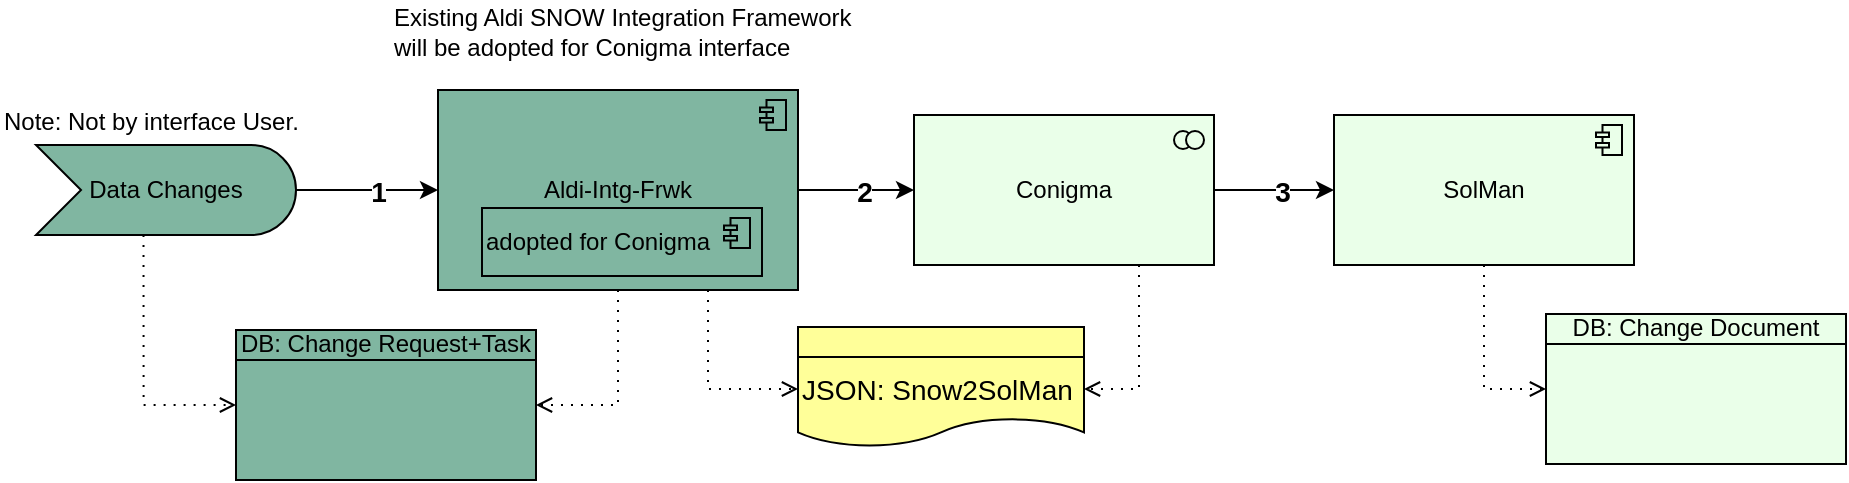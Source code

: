 <mxfile version="15.8.6" type="github" pages="8">
  <diagram id="TwjGwYmGREkL8a1qZLIq" name="Snow2SolMan">
    <mxGraphModel dx="2015" dy="1125" grid="0" gridSize="10" guides="1" tooltips="1" connect="1" arrows="1" fold="1" page="1" pageScale="1" pageWidth="1169" pageHeight="827" math="0" shadow="0">
      <root>
        <mxCell id="81XK1yoCQP8enkCrRyyv-0" />
        <mxCell id="81XK1yoCQP8enkCrRyyv-1" parent="81XK1yoCQP8enkCrRyyv-0" />
        <mxCell id="81XK1yoCQP8enkCrRyyv-2" value="DB: Change Request+Task" style="html=1;outlineConnect=0;whiteSpace=wrap;fillColor=#80b6a1;shape=mxgraph.archimate3.businessObject;overflow=fill" parent="81XK1yoCQP8enkCrRyyv-1" vertex="1">
          <mxGeometry x="232" y="436" width="150" height="75" as="geometry" />
        </mxCell>
        <mxCell id="81XK1yoCQP8enkCrRyyv-13" value="" style="edgeStyle=none;rounded=0;orthogonalLoop=1;jettySize=auto;html=1;fillColor=#80b6a1;" parent="81XK1yoCQP8enkCrRyyv-1" source="81XK1yoCQP8enkCrRyyv-3" target="81XK1yoCQP8enkCrRyyv-7" edge="1">
          <mxGeometry relative="1" as="geometry" />
        </mxCell>
        <mxCell id="jWsT2XQ5yUzfdX3nsJ4X-2" value="&lt;font style=&quot;font-size: 14px&quot;&gt;&lt;b&gt;1&lt;/b&gt;&lt;/font&gt;" style="edgeLabel;html=1;align=center;verticalAlign=middle;resizable=0;points=[];fillColor=#80b6a1;" parent="81XK1yoCQP8enkCrRyyv-13" vertex="1" connectable="0">
          <mxGeometry x="0.139" relative="1" as="geometry">
            <mxPoint y="1" as="offset" />
          </mxGeometry>
        </mxCell>
        <mxCell id="81XK1yoCQP8enkCrRyyv-3" value="Data Changes" style="html=1;outlineConnect=0;whiteSpace=wrap;fillColor=#80b6a1;shape=mxgraph.archimate3.event;" parent="81XK1yoCQP8enkCrRyyv-1" vertex="1">
          <mxGeometry x="132" y="343.5" width="130" height="45" as="geometry" />
        </mxCell>
        <mxCell id="81XK1yoCQP8enkCrRyyv-7" value="Aldi-Intg-Frwk" style="html=1;outlineConnect=0;whiteSpace=wrap;fillColor=#80b6a1;shape=mxgraph.archimate3.application;appType=comp;archiType=square;" parent="81XK1yoCQP8enkCrRyyv-1" vertex="1">
          <mxGeometry x="333" y="316" width="180" height="100" as="geometry" />
        </mxCell>
        <mxCell id="81XK1yoCQP8enkCrRyyv-8" value="&lt;div align=&quot;left&quot;&gt;adopted for Conigma&lt;/div&gt;" style="html=1;outlineConnect=0;whiteSpace=wrap;fillColor=#80b6a1;shape=mxgraph.archimate3.application;appType=comp;archiType=square;align=left;" parent="81XK1yoCQP8enkCrRyyv-1" vertex="1">
          <mxGeometry x="355" y="375" width="140" height="34" as="geometry" />
        </mxCell>
        <mxCell id="81XK1yoCQP8enkCrRyyv-9" value="Conigma" style="html=1;outlineConnect=0;whiteSpace=wrap;fillColor=#EAFFE9;shape=mxgraph.archimate3.application;appType=collab;archiType=square;" parent="81XK1yoCQP8enkCrRyyv-1" vertex="1">
          <mxGeometry x="571" y="328.5" width="150" height="75" as="geometry" />
        </mxCell>
        <mxCell id="81XK1yoCQP8enkCrRyyv-10" value="SolMan" style="html=1;outlineConnect=0;whiteSpace=wrap;fillColor=#EAFFE9;shape=mxgraph.archimate3.application;appType=comp;archiType=square;" parent="81XK1yoCQP8enkCrRyyv-1" vertex="1">
          <mxGeometry x="781" y="328.5" width="150" height="75" as="geometry" />
        </mxCell>
        <mxCell id="81XK1yoCQP8enkCrRyyv-11" value="DB: Change Document" style="html=1;outlineConnect=0;whiteSpace=wrap;fillColor=#EAFFE9;shape=mxgraph.archimate3.businessObject;overflow=fill" parent="81XK1yoCQP8enkCrRyyv-1" vertex="1">
          <mxGeometry x="887" y="428" width="150" height="75" as="geometry" />
        </mxCell>
        <mxCell id="81XK1yoCQP8enkCrRyyv-14" value="" style="edgeStyle=orthogonalEdgeStyle;html=1;endArrow=open;elbow=vertical;endFill=0;dashed=1;dashPattern=1 4;rounded=0;exitX=0;exitY=0;exitDx=53.75;exitDy=45;exitPerimeter=0;entryX=0;entryY=0.5;entryDx=0;entryDy=0;entryPerimeter=0;fillColor=#80b6a1;" parent="81XK1yoCQP8enkCrRyyv-1" source="81XK1yoCQP8enkCrRyyv-3" target="81XK1yoCQP8enkCrRyyv-2" edge="1">
          <mxGeometry width="160" relative="1" as="geometry">
            <mxPoint x="820" y="743.5" as="sourcePoint" />
            <mxPoint x="980" y="743.5" as="targetPoint" />
          </mxGeometry>
        </mxCell>
        <mxCell id="81XK1yoCQP8enkCrRyyv-15" value="" style="edgeStyle=orthogonalEdgeStyle;html=1;endArrow=open;elbow=vertical;endFill=0;dashed=1;dashPattern=1 4;rounded=0;exitX=0.5;exitY=1;exitDx=0;exitDy=0;exitPerimeter=0;entryX=1;entryY=0.5;entryDx=0;entryDy=0;entryPerimeter=0;fillColor=#80b6a1;" parent="81XK1yoCQP8enkCrRyyv-1" source="81XK1yoCQP8enkCrRyyv-7" target="81XK1yoCQP8enkCrRyyv-2" edge="1">
          <mxGeometry width="160" relative="1" as="geometry">
            <mxPoint x="820" y="743.5" as="sourcePoint" />
            <mxPoint x="980" y="743.5" as="targetPoint" />
          </mxGeometry>
        </mxCell>
        <mxCell id="jWsT2XQ5yUzfdX3nsJ4X-3" value="" style="edgeStyle=none;rounded=0;orthogonalLoop=1;jettySize=auto;html=1;entryX=0;entryY=0.5;entryDx=0;entryDy=0;entryPerimeter=0;exitX=1;exitY=0.5;exitDx=0;exitDy=0;exitPerimeter=0;" parent="81XK1yoCQP8enkCrRyyv-1" source="81XK1yoCQP8enkCrRyyv-7" target="81XK1yoCQP8enkCrRyyv-9" edge="1">
          <mxGeometry relative="1" as="geometry">
            <mxPoint x="430" y="533.5" as="sourcePoint" />
            <mxPoint x="560" y="533.5" as="targetPoint" />
          </mxGeometry>
        </mxCell>
        <mxCell id="jWsT2XQ5yUzfdX3nsJ4X-4" value="&lt;font style=&quot;font-size: 14px&quot;&gt;&lt;b&gt;2&lt;/b&gt;&lt;/font&gt;" style="edgeLabel;html=1;align=center;verticalAlign=middle;resizable=0;points=[];" parent="jWsT2XQ5yUzfdX3nsJ4X-3" vertex="1" connectable="0">
          <mxGeometry x="0.139" relative="1" as="geometry">
            <mxPoint y="1" as="offset" />
          </mxGeometry>
        </mxCell>
        <mxCell id="jWsT2XQ5yUzfdX3nsJ4X-5" value="" style="edgeStyle=none;rounded=0;orthogonalLoop=1;jettySize=auto;html=1;entryX=0;entryY=0.5;entryDx=0;entryDy=0;entryPerimeter=0;exitX=1;exitY=0.5;exitDx=0;exitDy=0;exitPerimeter=0;fillColor=#00b9f2;" parent="81XK1yoCQP8enkCrRyyv-1" source="81XK1yoCQP8enkCrRyyv-9" target="81XK1yoCQP8enkCrRyyv-10" edge="1">
          <mxGeometry relative="1" as="geometry">
            <mxPoint x="720" y="623.5" as="sourcePoint" />
            <mxPoint x="850" y="623.5" as="targetPoint" />
          </mxGeometry>
        </mxCell>
        <mxCell id="jWsT2XQ5yUzfdX3nsJ4X-6" value="&lt;font style=&quot;font-size: 14px&quot;&gt;&lt;b&gt;3&lt;/b&gt;&lt;/font&gt;" style="edgeLabel;html=1;align=center;verticalAlign=middle;resizable=0;points=[];fillColor=#00b9f2;" parent="jWsT2XQ5yUzfdX3nsJ4X-5" vertex="1" connectable="0">
          <mxGeometry x="0.139" relative="1" as="geometry">
            <mxPoint y="1" as="offset" />
          </mxGeometry>
        </mxCell>
        <mxCell id="jWsT2XQ5yUzfdX3nsJ4X-7" value="" style="edgeStyle=orthogonalEdgeStyle;html=1;endArrow=open;elbow=vertical;endFill=0;dashed=1;dashPattern=1 4;rounded=0;exitX=0.5;exitY=1;exitDx=0;exitDy=0;exitPerimeter=0;fillColor=#00b9f2;entryX=0;entryY=0.5;entryDx=0;entryDy=0;entryPerimeter=0;" parent="81XK1yoCQP8enkCrRyyv-1" source="81XK1yoCQP8enkCrRyyv-10" target="81XK1yoCQP8enkCrRyyv-11" edge="1">
          <mxGeometry width="160" relative="1" as="geometry">
            <mxPoint x="450" y="426" as="sourcePoint" />
            <mxPoint x="330" y="471" as="targetPoint" />
          </mxGeometry>
        </mxCell>
        <mxCell id="jWsT2XQ5yUzfdX3nsJ4X-24" value="JSON: Snow2SolMan" style="html=1;outlineConnect=0;whiteSpace=wrap;fillColor=#ffff99;shape=mxgraph.archimate3.representation;fontSize=14;align=left;" parent="81XK1yoCQP8enkCrRyyv-1" vertex="1">
          <mxGeometry x="513" y="434.5" width="143" height="62" as="geometry" />
        </mxCell>
        <mxCell id="jWsT2XQ5yUzfdX3nsJ4X-25" value="" style="edgeStyle=orthogonalEdgeStyle;html=1;endArrow=open;elbow=vertical;endFill=0;dashed=1;dashPattern=1 4;rounded=0;exitX=0.75;exitY=1;exitDx=0;exitDy=0;exitPerimeter=0;fillColor=#80b6a1;entryX=0;entryY=0.5;entryDx=0;entryDy=0;entryPerimeter=0;" parent="81XK1yoCQP8enkCrRyyv-1" source="81XK1yoCQP8enkCrRyyv-7" target="jWsT2XQ5yUzfdX3nsJ4X-24" edge="1">
          <mxGeometry width="160" relative="1" as="geometry">
            <mxPoint x="433" y="426" as="sourcePoint" />
            <mxPoint x="392" y="483.5" as="targetPoint" />
          </mxGeometry>
        </mxCell>
        <mxCell id="jWsT2XQ5yUzfdX3nsJ4X-27" value="" style="edgeStyle=orthogonalEdgeStyle;html=1;endArrow=open;elbow=vertical;endFill=0;dashed=1;dashPattern=1 4;rounded=0;exitX=0.75;exitY=1;exitDx=0;exitDy=0;exitPerimeter=0;entryX=1;entryY=0.5;entryDx=0;entryDy=0;entryPerimeter=0;fillColor=#80b6a1;" parent="81XK1yoCQP8enkCrRyyv-1" source="81XK1yoCQP8enkCrRyyv-9" target="jWsT2XQ5yUzfdX3nsJ4X-24" edge="1">
          <mxGeometry width="160" relative="1" as="geometry">
            <mxPoint x="443" y="436" as="sourcePoint" />
            <mxPoint x="402" y="493.5" as="targetPoint" />
          </mxGeometry>
        </mxCell>
        <mxCell id="sS4L67vojV4p7wRjwatt-0" value="&lt;div&gt;Existing Aldi SNOW Integration Framework &lt;br&gt;&lt;/div&gt;&lt;div&gt;will be adopted for Conigma interface &lt;/div&gt;" style="text;html=1;align=left;verticalAlign=middle;resizable=0;points=[];autosize=1;strokeColor=none;fillColor=none;" vertex="1" parent="81XK1yoCQP8enkCrRyyv-1">
          <mxGeometry x="309" y="271" width="239" height="32" as="geometry" />
        </mxCell>
        <mxCell id="KBhlS53yO6O22ywVHkjc-0" value="Note: Not by interface User." style="text;html=1;align=left;verticalAlign=middle;resizable=0;points=[];autosize=1;strokeColor=none;fillColor=none;" vertex="1" parent="81XK1yoCQP8enkCrRyyv-1">
          <mxGeometry x="114" y="323" width="157" height="18" as="geometry" />
        </mxCell>
      </root>
    </mxGraphModel>
  </diagram>
  <diagram name="SolMan2Snow" id="dzXLgFu5kCELv6eDoe2H">
    <mxGraphModel dx="2015" dy="1125" grid="0" gridSize="10" guides="1" tooltips="1" connect="1" arrows="1" fold="1" page="1" pageScale="1" pageWidth="1169" pageHeight="827" math="0" shadow="0">
      <root>
        <mxCell id="F9APMmuDTnzzyMu7kRmX-0" />
        <mxCell id="F9APMmuDTnzzyMu7kRmX-1" parent="F9APMmuDTnzzyMu7kRmX-0" />
        <mxCell id="F9APMmuDTnzzyMu7kRmX-18" value="Data Changes" style="html=1;outlineConnect=0;whiteSpace=wrap;fillColor=#EAFFE9;shape=mxgraph.archimate3.event;direction=west;" vertex="1" parent="F9APMmuDTnzzyMu7kRmX-1">
          <mxGeometry x="927" y="334.5" width="130" height="45" as="geometry" />
        </mxCell>
        <mxCell id="F9APMmuDTnzzyMu7kRmX-19" value="DB: Change Document" style="html=1;outlineConnect=0;whiteSpace=wrap;fillColor=#EAFFE9;shape=mxgraph.archimate3.businessObject;overflow=fill" vertex="1" parent="F9APMmuDTnzzyMu7kRmX-1">
          <mxGeometry x="823" y="434.5" width="150" height="75" as="geometry" />
        </mxCell>
        <mxCell id="F9APMmuDTnzzyMu7kRmX-20" value="SolMan" style="html=1;outlineConnect=0;whiteSpace=wrap;fillColor=#EAFFE9;shape=mxgraph.archimate3.application;appType=comp;archiType=square;" vertex="1" parent="F9APMmuDTnzzyMu7kRmX-1">
          <mxGeometry x="703" y="319.5" width="150" height="75" as="geometry" />
        </mxCell>
        <mxCell id="F9APMmuDTnzzyMu7kRmX-21" value="Conigma" style="html=1;outlineConnect=0;whiteSpace=wrap;fillColor=#EAFFE9;shape=mxgraph.archimate3.application;appType=collab;archiType=square;" vertex="1" parent="F9APMmuDTnzzyMu7kRmX-1">
          <mxGeometry x="479" y="318.25" width="150" height="75" as="geometry" />
        </mxCell>
        <mxCell id="F9APMmuDTnzzyMu7kRmX-22" value="ServiceNow: Scripted REST API" style="html=1;outlineConnect=0;whiteSpace=wrap;fillColor=#80b6a1;shape=mxgraph.archimate3.application;appType=comp;archiType=square;" vertex="1" parent="F9APMmuDTnzzyMu7kRmX-1">
          <mxGeometry x="222" y="317" width="180" height="77.5" as="geometry" />
        </mxCell>
        <mxCell id="F9APMmuDTnzzyMu7kRmX-23" value="DB: Change Request+Task" style="html=1;outlineConnect=0;whiteSpace=wrap;fillColor=#80b6a1;shape=mxgraph.archimate3.businessObject;overflow=fill" vertex="1" parent="F9APMmuDTnzzyMu7kRmX-1">
          <mxGeometry x="113" y="434.5" width="150" height="75" as="geometry" />
        </mxCell>
        <mxCell id="F9APMmuDTnzzyMu7kRmX-24" value="" style="edgeStyle=orthogonalEdgeStyle;html=1;endArrow=open;elbow=vertical;endFill=0;dashed=1;dashPattern=1 4;rounded=0;exitX=0;exitY=0;exitDx=53.75;exitDy=0;exitPerimeter=0;fillColor=#00b9f2;entryX=1;entryY=0.5;entryDx=0;entryDy=0;entryPerimeter=0;" edge="1" parent="F9APMmuDTnzzyMu7kRmX-1" source="F9APMmuDTnzzyMu7kRmX-18" target="F9APMmuDTnzzyMu7kRmX-19">
          <mxGeometry width="160" relative="1" as="geometry">
            <mxPoint x="916.5" y="314.5" as="sourcePoint" />
            <mxPoint x="961.5" y="372" as="targetPoint" />
          </mxGeometry>
        </mxCell>
        <mxCell id="F9APMmuDTnzzyMu7kRmX-25" value="" style="edgeStyle=orthogonalEdgeStyle;html=1;endArrow=open;elbow=vertical;endFill=0;dashed=1;dashPattern=1 4;rounded=0;exitX=0.5;exitY=1;exitDx=0;exitDy=0;exitPerimeter=0;fillColor=#00b9f2;entryX=0;entryY=0.5;entryDx=0;entryDy=0;entryPerimeter=0;" edge="1" parent="F9APMmuDTnzzyMu7kRmX-1" source="F9APMmuDTnzzyMu7kRmX-20" target="F9APMmuDTnzzyMu7kRmX-19">
          <mxGeometry width="160" relative="1" as="geometry">
            <mxPoint x="673" y="434.5" as="sourcePoint" />
            <mxPoint x="718" y="492" as="targetPoint" />
          </mxGeometry>
        </mxCell>
        <mxCell id="F9APMmuDTnzzyMu7kRmX-26" value="" style="edgeStyle=orthogonalEdgeStyle;html=1;endArrow=open;elbow=vertical;endFill=0;dashed=1;dashPattern=1 4;rounded=0;exitX=0.5;exitY=1;exitDx=0;exitDy=0;exitPerimeter=0;fillColor=#00b9f2;entryX=1;entryY=0.5;entryDx=0;entryDy=0;entryPerimeter=0;" edge="1" parent="F9APMmuDTnzzyMu7kRmX-1" source="F9APMmuDTnzzyMu7kRmX-22" target="F9APMmuDTnzzyMu7kRmX-23">
          <mxGeometry width="160" relative="1" as="geometry">
            <mxPoint x="683" y="444.5" as="sourcePoint" />
            <mxPoint x="728" y="502" as="targetPoint" />
          </mxGeometry>
        </mxCell>
        <mxCell id="F9APMmuDTnzzyMu7kRmX-27" value="" style="edgeStyle=none;rounded=0;orthogonalLoop=1;jettySize=auto;html=1;fillColor=#80b6a1;exitX=1;exitY=0.5;exitDx=0;exitDy=0;exitPerimeter=0;entryX=1;entryY=0.5;entryDx=0;entryDy=0;entryPerimeter=0;" edge="1" parent="F9APMmuDTnzzyMu7kRmX-1" source="F9APMmuDTnzzyMu7kRmX-18" target="F9APMmuDTnzzyMu7kRmX-20">
          <mxGeometry relative="1" as="geometry">
            <mxPoint x="803" y="207.5" as="sourcePoint" />
            <mxPoint x="653" y="207.5" as="targetPoint" />
          </mxGeometry>
        </mxCell>
        <mxCell id="F9APMmuDTnzzyMu7kRmX-28" value="&lt;font style=&quot;font-size: 14px&quot;&gt;&lt;b&gt;A&lt;/b&gt;&lt;/font&gt;" style="edgeLabel;html=1;align=center;verticalAlign=middle;resizable=0;points=[];fillColor=#80b6a1;" vertex="1" connectable="0" parent="F9APMmuDTnzzyMu7kRmX-27">
          <mxGeometry x="0.139" relative="1" as="geometry">
            <mxPoint y="1" as="offset" />
          </mxGeometry>
        </mxCell>
        <mxCell id="F9APMmuDTnzzyMu7kRmX-29" value="" style="edgeStyle=none;rounded=0;orthogonalLoop=1;jettySize=auto;html=1;fillColor=#80b6a1;exitX=0;exitY=0.5;exitDx=0;exitDy=0;exitPerimeter=0;" edge="1" parent="F9APMmuDTnzzyMu7kRmX-1" source="F9APMmuDTnzzyMu7kRmX-20" target="F9APMmuDTnzzyMu7kRmX-21">
          <mxGeometry relative="1" as="geometry">
            <mxPoint x="674" y="435.75" as="sourcePoint" />
            <mxPoint x="544" y="434.5" as="targetPoint" />
          </mxGeometry>
        </mxCell>
        <mxCell id="F9APMmuDTnzzyMu7kRmX-30" value="&lt;font style=&quot;font-size: 14px&quot;&gt;&lt;b&gt;B&lt;/b&gt;&lt;/font&gt;" style="edgeLabel;html=1;align=center;verticalAlign=middle;resizable=0;points=[];fillColor=#80b6a1;" vertex="1" connectable="0" parent="F9APMmuDTnzzyMu7kRmX-29">
          <mxGeometry x="0.139" relative="1" as="geometry">
            <mxPoint y="1" as="offset" />
          </mxGeometry>
        </mxCell>
        <mxCell id="F9APMmuDTnzzyMu7kRmX-31" value="" style="edgeStyle=none;rounded=0;orthogonalLoop=1;jettySize=auto;html=1;fillColor=#80b6a1;exitX=0;exitY=0.5;exitDx=0;exitDy=0;exitPerimeter=0;entryX=1;entryY=0.5;entryDx=0;entryDy=0;entryPerimeter=0;" edge="1" parent="F9APMmuDTnzzyMu7kRmX-1" source="F9APMmuDTnzzyMu7kRmX-21" target="F9APMmuDTnzzyMu7kRmX-22">
          <mxGeometry relative="1" as="geometry">
            <mxPoint x="553" y="455.75" as="sourcePoint" />
            <mxPoint x="423" y="454.5" as="targetPoint" />
          </mxGeometry>
        </mxCell>
        <mxCell id="F9APMmuDTnzzyMu7kRmX-32" value="&lt;font style=&quot;font-size: 14px&quot;&gt;&lt;b&gt;C&lt;/b&gt;&lt;/font&gt;" style="edgeLabel;html=1;align=center;verticalAlign=middle;resizable=0;points=[];fillColor=#80b6a1;" vertex="1" connectable="0" parent="F9APMmuDTnzzyMu7kRmX-31">
          <mxGeometry x="0.139" relative="1" as="geometry">
            <mxPoint y="1" as="offset" />
          </mxGeometry>
        </mxCell>
        <mxCell id="F9APMmuDTnzzyMu7kRmX-36" value="" style="edgeStyle=orthogonalEdgeStyle;html=1;endArrow=open;elbow=vertical;endFill=0;dashed=1;dashPattern=1 4;rounded=0;exitX=0.5;exitY=1;exitDx=0;exitDy=0;exitPerimeter=0;entryX=1;entryY=0.5;entryDx=0;entryDy=0;entryPerimeter=0;fillColor=#80b6a1;" edge="1" parent="F9APMmuDTnzzyMu7kRmX-1" source="F9APMmuDTnzzyMu7kRmX-21" target="F9APMmuDTnzzyMu7kRmX-38">
          <mxGeometry width="160" relative="1" as="geometry">
            <mxPoint x="361" y="-23" as="sourcePoint" />
            <mxPoint x="320" y="34.5" as="targetPoint" />
          </mxGeometry>
        </mxCell>
        <mxCell id="F9APMmuDTnzzyMu7kRmX-37" value="" style="edgeStyle=orthogonalEdgeStyle;html=1;endArrow=open;elbow=vertical;endFill=0;dashed=1;dashPattern=1 4;rounded=0;exitX=0.75;exitY=1;exitDx=0;exitDy=0;exitPerimeter=0;fillColor=#80b6a1;entryX=0;entryY=0.5;entryDx=0;entryDy=0;entryPerimeter=0;" edge="1" parent="F9APMmuDTnzzyMu7kRmX-1" source="F9APMmuDTnzzyMu7kRmX-22" target="F9APMmuDTnzzyMu7kRmX-38">
          <mxGeometry width="160" relative="1" as="geometry">
            <mxPoint x="371" y="-13" as="sourcePoint" />
            <mxPoint x="330" y="44.5" as="targetPoint" />
          </mxGeometry>
        </mxCell>
        <mxCell id="F9APMmuDTnzzyMu7kRmX-38" value="JSON: SolMan2Snow" style="html=1;outlineConnect=0;whiteSpace=wrap;fillColor=#ffff99;shape=mxgraph.archimate3.representation;fontSize=14;align=left;" vertex="1" parent="F9APMmuDTnzzyMu7kRmX-1">
          <mxGeometry x="392" y="434.5" width="143" height="62" as="geometry" />
        </mxCell>
        <mxCell id="U7hU7KtPK79yw-BazNi6-0" value="&lt;div align=&quot;left&quot;&gt;Alternative to &quot;Scripted REST API&quot; could be:&lt;/div&gt;&lt;div align=&quot;left&quot;&gt;1) Table REST API&lt;/div&gt;&lt;div align=&quot;left&quot;&gt;2) Import table REST API&lt;br&gt;&lt;/div&gt;" style="text;html=1;align=left;verticalAlign=middle;resizable=0;points=[];autosize=1;strokeColor=none;fillColor=none;" vertex="1" parent="F9APMmuDTnzzyMu7kRmX-1">
          <mxGeometry x="189" y="258" width="246" height="46" as="geometry" />
        </mxCell>
      </root>
    </mxGraphModel>
  </diagram>
  <diagram id="n_MAuBxZfb-TrCKRAJyJ" name="entity-concept">
    <mxGraphModel dx="2015" dy="1166" grid="0" gridSize="10" guides="1" tooltips="1" connect="1" arrows="1" fold="1" page="1" pageScale="1" pageWidth="1169" pageHeight="827" math="0" shadow="0">
      <root>
        <mxCell id="bsxycwpCvvwXYYTsoz32-0" />
        <mxCell id="bsxycwpCvvwXYYTsoz32-1" parent="bsxycwpCvvwXYYTsoz32-0" />
        <mxCell id="bsxycwpCvvwXYYTsoz32-6" value="" style="rounded=0;orthogonalLoop=1;jettySize=auto;html=1;exitX=0.5;exitY=0;exitDx=0;exitDy=0;" edge="1" parent="bsxycwpCvvwXYYTsoz32-1" source="bsxycwpCvvwXYYTsoz32-8" target="bsxycwpCvvwXYYTsoz32-3">
          <mxGeometry relative="1" as="geometry">
            <mxPoint x="293" y="353" as="targetPoint" />
          </mxGeometry>
        </mxCell>
        <mxCell id="bsxycwpCvvwXYYTsoz32-2" value="&quot;Parent-1&quot;" style="swimlane;childLayout=stackLayout;horizontal=1;startSize=30;horizontalStack=0;rounded=1;fontSize=14;fontStyle=0;strokeWidth=2;resizeParent=0;resizeLast=1;shadow=0;dashed=0;align=center;" vertex="1" parent="bsxycwpCvvwXYYTsoz32-1">
          <mxGeometry x="203" y="223" width="160" height="120" as="geometry" />
        </mxCell>
        <mxCell id="bsxycwpCvvwXYYTsoz32-3" value="Attribute1&#xa;Attribute2&#xa;Attribute3&#xa;Attribute4&#xa;" style="align=left;strokeColor=none;fillColor=none;spacingLeft=4;fontSize=12;verticalAlign=top;resizable=0;rotatable=0;part=1;" vertex="1" parent="bsxycwpCvvwXYYTsoz32-2">
          <mxGeometry y="30" width="160" height="90" as="geometry" />
        </mxCell>
        <mxCell id="bsxycwpCvvwXYYTsoz32-4" value="&quot;Child-A&quot;" style="swimlane;childLayout=stackLayout;horizontal=1;startSize=30;horizontalStack=0;rounded=1;fontSize=14;fontStyle=0;strokeWidth=2;resizeParent=0;resizeLast=1;shadow=0;dashed=0;align=center;" vertex="1" parent="bsxycwpCvvwXYYTsoz32-1">
          <mxGeometry x="83" y="433" width="160" height="120" as="geometry" />
        </mxCell>
        <mxCell id="bsxycwpCvvwXYYTsoz32-5" value="Attribute5&#xa;Attribute6&#xa;Attribute7" style="align=left;strokeColor=none;fillColor=none;spacingLeft=4;fontSize=12;verticalAlign=top;resizable=0;rotatable=0;part=1;" vertex="1" parent="bsxycwpCvvwXYYTsoz32-4">
          <mxGeometry y="30" width="160" height="90" as="geometry" />
        </mxCell>
        <mxCell id="bsxycwpCvvwXYYTsoz32-8" value="&quot;Child-B&quot;" style="swimlane;childLayout=stackLayout;horizontal=1;startSize=30;horizontalStack=0;rounded=1;fontSize=14;fontStyle=0;strokeWidth=2;resizeParent=0;resizeLast=1;shadow=0;dashed=0;align=center;" vertex="1" parent="bsxycwpCvvwXYYTsoz32-1">
          <mxGeometry x="333" y="433" width="160" height="120" as="geometry" />
        </mxCell>
        <mxCell id="bsxycwpCvvwXYYTsoz32-9" value="Attribute5&#xa;Attribute6&#xa;Attribute7" style="align=left;strokeColor=none;fillColor=none;spacingLeft=4;fontSize=12;verticalAlign=top;resizable=0;rotatable=0;part=1;" vertex="1" parent="bsxycwpCvvwXYYTsoz32-8">
          <mxGeometry y="30" width="160" height="90" as="geometry" />
        </mxCell>
        <mxCell id="bsxycwpCvvwXYYTsoz32-13" value="" style="rounded=0;orthogonalLoop=1;jettySize=auto;html=1;exitX=0.5;exitY=0;exitDx=0;exitDy=0;entryX=0.25;entryY=1;entryDx=0;entryDy=0;" edge="1" parent="bsxycwpCvvwXYYTsoz32-1" source="bsxycwpCvvwXYYTsoz32-4" target="bsxycwpCvvwXYYTsoz32-3">
          <mxGeometry relative="1" as="geometry">
            <mxPoint x="423" y="443" as="sourcePoint" />
            <mxPoint x="336.333" y="353" as="targetPoint" />
          </mxGeometry>
        </mxCell>
        <mxCell id="bsxycwpCvvwXYYTsoz32-15" value="" style="rounded=1;absoluteArcSize=1;html=1;arcSize=10;" vertex="1" parent="bsxycwpCvvwXYYTsoz32-1">
          <mxGeometry x="628" y="237" width="100" height="100" as="geometry" />
        </mxCell>
        <mxCell id="bsxycwpCvvwXYYTsoz32-16" value="Parent1" style="html=1;shape=mxgraph.er.anchor;whiteSpace=wrap;" vertex="1" parent="bsxycwpCvvwXYYTsoz32-15">
          <mxGeometry width="50" height="100" as="geometry" />
        </mxCell>
        <mxCell id="bsxycwpCvvwXYYTsoz32-17" value="ChildA" style="rounded=1;absoluteArcSize=1;html=1;arcSize=10;whiteSpace=wrap;points=[];strokeColor=inherit;fillColor=inherit;" vertex="1" parent="bsxycwpCvvwXYYTsoz32-15">
          <mxGeometry x="50" y="5" width="45" height="90" as="geometry" />
        </mxCell>
        <mxCell id="Lc2VunO372APSKbMljRt-0" value="" style="rounded=1;absoluteArcSize=1;html=1;arcSize=10;" vertex="1" parent="bsxycwpCvvwXYYTsoz32-1">
          <mxGeometry x="626" y="399" width="100" height="100" as="geometry" />
        </mxCell>
        <mxCell id="Lc2VunO372APSKbMljRt-1" value="Parent1" style="html=1;shape=mxgraph.er.anchor;whiteSpace=wrap;" vertex="1" parent="Lc2VunO372APSKbMljRt-0">
          <mxGeometry width="50" height="100" as="geometry" />
        </mxCell>
        <mxCell id="Lc2VunO372APSKbMljRt-2" value="ChildB" style="rounded=1;absoluteArcSize=1;html=1;arcSize=10;whiteSpace=wrap;points=[];strokeColor=inherit;fillColor=inherit;" vertex="1" parent="Lc2VunO372APSKbMljRt-0">
          <mxGeometry x="50" y="5" width="45" height="90" as="geometry" />
        </mxCell>
        <mxCell id="Lc2VunO372APSKbMljRt-3" value="Change Document X" style="swimlane;childLayout=stackLayout;horizontal=1;startSize=30;horizontalStack=0;rounded=1;fontSize=14;fontStyle=0;strokeWidth=2;resizeParent=0;resizeLast=1;shadow=0;dashed=0;align=center;" vertex="1" parent="bsxycwpCvvwXYYTsoz32-1">
          <mxGeometry x="881" y="218" width="160" height="142" as="geometry" />
        </mxCell>
        <mxCell id="Lc2VunO372APSKbMljRt-4" value="Attribute1&#xa;Attribute2&#xa;Attribute3&#xa;Attribute4&#xa;Attribute5&#xa;Attribute6&#xa;Attribute7" style="align=left;strokeColor=none;fillColor=none;spacingLeft=4;fontSize=12;verticalAlign=top;resizable=0;rotatable=0;part=1;" vertex="1" parent="Lc2VunO372APSKbMljRt-3">
          <mxGeometry y="30" width="160" height="112" as="geometry" />
        </mxCell>
        <mxCell id="Lc2VunO372APSKbMljRt-7" value="Change Document Y" style="swimlane;childLayout=stackLayout;horizontal=1;startSize=30;horizontalStack=0;rounded=1;fontSize=14;fontStyle=0;strokeWidth=2;resizeParent=0;resizeLast=1;shadow=0;dashed=0;align=center;" vertex="1" parent="bsxycwpCvvwXYYTsoz32-1">
          <mxGeometry x="883" y="407" width="160" height="142" as="geometry" />
        </mxCell>
        <mxCell id="Lc2VunO372APSKbMljRt-8" value="Attribute1&#xa;Attribute2&#xa;Attribute3&#xa;Attribute4&#xa;Attribute5&#xa;Attribute6&#xa;Attribute7" style="align=left;strokeColor=none;fillColor=none;spacingLeft=4;fontSize=12;verticalAlign=top;resizable=0;rotatable=0;part=1;" vertex="1" parent="Lc2VunO372APSKbMljRt-7">
          <mxGeometry y="30" width="160" height="112" as="geometry" />
        </mxCell>
        <mxCell id="Lc2VunO372APSKbMljRt-9" value="ServiceNow - DB" style="swimlane;" vertex="1" parent="bsxycwpCvvwXYYTsoz32-1">
          <mxGeometry x="72" y="130" width="436" height="458" as="geometry" />
        </mxCell>
        <mxCell id="Lc2VunO372APSKbMljRt-10" value="Interface - JSON" style="swimlane;" vertex="1" parent="bsxycwpCvvwXYYTsoz32-1">
          <mxGeometry x="578" y="130" width="200" height="458" as="geometry" />
        </mxCell>
        <mxCell id="Lc2VunO372APSKbMljRt-11" value="SolMan - DB" style="swimlane;" vertex="1" parent="bsxycwpCvvwXYYTsoz32-1">
          <mxGeometry x="858" y="130" width="200" height="458" as="geometry" />
        </mxCell>
      </root>
    </mxGraphModel>
  </diagram>
  <diagram name="hierarchy1" id="BRKM3EgFCxLyUEMoBv6s">
    <mxGraphModel dx="2015" dy="1166" grid="0" gridSize="10" guides="1" tooltips="1" connect="1" arrows="1" fold="1" page="1" pageScale="1" pageWidth="1169" pageHeight="827" math="0" shadow="0">
      <root>
        <mxCell id="4wYWwRLcH5v4R8Mk5ovj-0" />
        <mxCell id="4wYWwRLcH5v4R8Mk5ovj-1" parent="4wYWwRLcH5v4R8Mk5ovj-0" />
        <mxCell id="4wYWwRLcH5v4R8Mk5ovj-2" value="" style="rounded=0;orthogonalLoop=1;jettySize=auto;html=1;exitX=0.5;exitY=0;exitDx=0;exitDy=0;entryX=0.75;entryY=1;entryDx=0;entryDy=0;" edge="1" parent="4wYWwRLcH5v4R8Mk5ovj-1" source="4wYWwRLcH5v4R8Mk5ovj-7" target="4wYWwRLcH5v4R8Mk5ovj-4">
          <mxGeometry relative="1" as="geometry">
            <mxPoint x="853" y="342" as="targetPoint" />
          </mxGeometry>
        </mxCell>
        <mxCell id="4wYWwRLcH5v4R8Mk5ovj-3" value="&quot;Parent-1&quot;" style="swimlane;childLayout=stackLayout;horizontal=1;startSize=30;horizontalStack=0;rounded=1;fontSize=14;fontStyle=0;strokeWidth=2;resizeParent=0;resizeLast=1;shadow=0;dashed=0;align=center;" vertex="1" parent="4wYWwRLcH5v4R8Mk5ovj-1">
          <mxGeometry x="761" y="192" width="160" height="159" as="geometry" />
        </mxCell>
        <mxCell id="4wYWwRLcH5v4R8Mk5ovj-4" value="Attribute1&#xa;Attribute2&#xa;Attribute3&#xa;Attribute4&#xa;Attribute5&#xa;Attribute6&#xa;Attribute7" style="align=left;strokeColor=none;fillColor=none;spacingLeft=4;fontSize=12;verticalAlign=top;resizable=0;rotatable=0;part=1;" vertex="1" parent="4wYWwRLcH5v4R8Mk5ovj-3">
          <mxGeometry y="30" width="160" height="129" as="geometry" />
        </mxCell>
        <mxCell id="4wYWwRLcH5v4R8Mk5ovj-5" value="&quot;Child-A&quot;" style="swimlane;childLayout=stackLayout;horizontal=1;startSize=30;horizontalStack=0;rounded=1;fontSize=14;fontStyle=0;strokeWidth=2;resizeParent=0;resizeLast=1;shadow=0;dashed=0;align=center;" vertex="1" parent="4wYWwRLcH5v4R8Mk5ovj-1">
          <mxGeometry x="643" y="422" width="160" height="147" as="geometry" />
        </mxCell>
        <mxCell id="4wYWwRLcH5v4R8Mk5ovj-6" value="Attribute1&#xa;Attribute2&#xa;Attribute3&#xa;Attribute4&#xa;Attribute5&#xa;Attribute6&#xa;Attribute7" style="align=left;strokeColor=none;fillColor=none;spacingLeft=4;fontSize=12;verticalAlign=top;resizable=0;rotatable=0;part=1;" vertex="1" parent="4wYWwRLcH5v4R8Mk5ovj-5">
          <mxGeometry y="30" width="160" height="117" as="geometry" />
        </mxCell>
        <mxCell id="4wYWwRLcH5v4R8Mk5ovj-7" value="&quot;Child-B&quot;" style="swimlane;childLayout=stackLayout;horizontal=1;startSize=30;horizontalStack=0;rounded=1;fontSize=14;fontStyle=0;strokeWidth=2;resizeParent=0;resizeLast=1;shadow=0;dashed=0;align=center;" vertex="1" parent="4wYWwRLcH5v4R8Mk5ovj-1">
          <mxGeometry x="893" y="422" width="160" height="147" as="geometry" />
        </mxCell>
        <mxCell id="4wYWwRLcH5v4R8Mk5ovj-8" value="Attribute1&#xa;Attribute2&#xa;Attribute3&#xa;Attribute4&#xa;Attribute5&#xa;Attribute6&#xa;Attribute7" style="align=left;strokeColor=none;fillColor=none;spacingLeft=4;fontSize=12;verticalAlign=top;resizable=0;rotatable=0;part=1;" vertex="1" parent="4wYWwRLcH5v4R8Mk5ovj-7">
          <mxGeometry y="30" width="160" height="117" as="geometry" />
        </mxCell>
        <mxCell id="4wYWwRLcH5v4R8Mk5ovj-9" value="" style="rounded=0;orthogonalLoop=1;jettySize=auto;html=1;exitX=0.5;exitY=0;exitDx=0;exitDy=0;entryX=0.25;entryY=1;entryDx=0;entryDy=0;" edge="1" parent="4wYWwRLcH5v4R8Mk5ovj-1" source="4wYWwRLcH5v4R8Mk5ovj-5" target="4wYWwRLcH5v4R8Mk5ovj-4">
          <mxGeometry relative="1" as="geometry">
            <mxPoint x="983" y="432" as="sourcePoint" />
            <mxPoint x="896.333" y="342" as="targetPoint" />
          </mxGeometry>
        </mxCell>
        <mxCell id="Dc5tu6slm-qZbvDLgJqM-0" value="" style="rounded=0;orthogonalLoop=1;jettySize=auto;html=1;exitX=0.5;exitY=0;exitDx=0;exitDy=0;" edge="1" parent="4wYWwRLcH5v4R8Mk5ovj-1" source="Dc5tu6slm-qZbvDLgJqM-5" target="Dc5tu6slm-qZbvDLgJqM-2">
          <mxGeometry relative="1" as="geometry">
            <mxPoint x="293" y="353" as="targetPoint" />
          </mxGeometry>
        </mxCell>
        <mxCell id="Dc5tu6slm-qZbvDLgJqM-1" value="&quot;Master-1&quot;" style="swimlane;childLayout=stackLayout;horizontal=1;startSize=30;horizontalStack=0;rounded=1;fontSize=14;fontStyle=0;strokeWidth=2;resizeParent=0;resizeLast=1;shadow=0;dashed=0;align=center;" vertex="1" parent="4wYWwRLcH5v4R8Mk5ovj-1">
          <mxGeometry x="203" y="223" width="160" height="120" as="geometry" />
        </mxCell>
        <mxCell id="Dc5tu6slm-qZbvDLgJqM-2" value="Attribute1&#xa;Attribute2&#xa;Attribute3&#xa;Attribute4&#xa;" style="align=left;strokeColor=none;fillColor=none;spacingLeft=4;fontSize=12;verticalAlign=top;resizable=0;rotatable=0;part=1;" vertex="1" parent="Dc5tu6slm-qZbvDLgJqM-1">
          <mxGeometry y="30" width="160" height="90" as="geometry" />
        </mxCell>
        <mxCell id="Dc5tu6slm-qZbvDLgJqM-3" value="&quot;Detail-A&quot;" style="swimlane;childLayout=stackLayout;horizontal=1;startSize=30;horizontalStack=0;rounded=1;fontSize=14;fontStyle=0;strokeWidth=2;resizeParent=0;resizeLast=1;shadow=0;dashed=0;align=center;" vertex="1" parent="4wYWwRLcH5v4R8Mk5ovj-1">
          <mxGeometry x="83" y="433" width="160" height="120" as="geometry" />
        </mxCell>
        <mxCell id="Dc5tu6slm-qZbvDLgJqM-4" value="Attribute5&#xa;Attribute6&#xa;Attribute7" style="align=left;strokeColor=none;fillColor=none;spacingLeft=4;fontSize=12;verticalAlign=top;resizable=0;rotatable=0;part=1;" vertex="1" parent="Dc5tu6slm-qZbvDLgJqM-3">
          <mxGeometry y="30" width="160" height="90" as="geometry" />
        </mxCell>
        <mxCell id="Dc5tu6slm-qZbvDLgJqM-5" value="&quot;Detail-B&quot;" style="swimlane;childLayout=stackLayout;horizontal=1;startSize=30;horizontalStack=0;rounded=1;fontSize=14;fontStyle=0;strokeWidth=2;resizeParent=0;resizeLast=1;shadow=0;dashed=0;align=center;" vertex="1" parent="4wYWwRLcH5v4R8Mk5ovj-1">
          <mxGeometry x="333" y="433" width="160" height="120" as="geometry" />
        </mxCell>
        <mxCell id="Dc5tu6slm-qZbvDLgJqM-6" value="Attribute5&#xa;Attribute6&#xa;Attribute7" style="align=left;strokeColor=none;fillColor=none;spacingLeft=4;fontSize=12;verticalAlign=top;resizable=0;rotatable=0;part=1;" vertex="1" parent="Dc5tu6slm-qZbvDLgJqM-5">
          <mxGeometry y="30" width="160" height="90" as="geometry" />
        </mxCell>
        <mxCell id="Dc5tu6slm-qZbvDLgJqM-7" value="" style="rounded=0;orthogonalLoop=1;jettySize=auto;html=1;exitX=0.5;exitY=0;exitDx=0;exitDy=0;entryX=0.25;entryY=1;entryDx=0;entryDy=0;" edge="1" parent="4wYWwRLcH5v4R8Mk5ovj-1" source="Dc5tu6slm-qZbvDLgJqM-3" target="Dc5tu6slm-qZbvDLgJqM-2">
          <mxGeometry relative="1" as="geometry">
            <mxPoint x="423" y="443" as="sourcePoint" />
            <mxPoint x="336.333" y="353" as="targetPoint" />
          </mxGeometry>
        </mxCell>
      </root>
    </mxGraphModel>
  </diagram>
  <diagram name="hierarchy2" id="TWmI_qLK2MaiVPICJOs9">
    <mxGraphModel dx="2015" dy="1166" grid="0" gridSize="10" guides="1" tooltips="1" connect="1" arrows="1" fold="1" page="1" pageScale="1" pageWidth="1169" pageHeight="827" math="0" shadow="0">
      <root>
        <mxCell id="GCpSrz-2Xu9e3Zr-iKyf-0" />
        <mxCell id="GCpSrz-2Xu9e3Zr-iKyf-1" parent="GCpSrz-2Xu9e3Zr-iKyf-0" />
        <mxCell id="GCpSrz-2Xu9e3Zr-iKyf-2" value="" style="rounded=0;orthogonalLoop=1;jettySize=auto;html=1;exitX=0.5;exitY=0;exitDx=0;exitDy=0;entryX=0.75;entryY=1;entryDx=0;entryDy=0;" edge="1" parent="GCpSrz-2Xu9e3Zr-iKyf-1" source="GCpSrz-2Xu9e3Zr-iKyf-7" target="GCpSrz-2Xu9e3Zr-iKyf-4">
          <mxGeometry relative="1" as="geometry">
            <mxPoint x="878" y="380" as="targetPoint" />
          </mxGeometry>
        </mxCell>
        <mxCell id="GCpSrz-2Xu9e3Zr-iKyf-3" value="&quot;Parent-1&quot;" style="swimlane;childLayout=stackLayout;horizontal=1;startSize=30;horizontalStack=0;rounded=1;fontSize=14;fontStyle=0;strokeWidth=2;resizeParent=0;resizeLast=1;shadow=0;dashed=0;align=center;" vertex="1" parent="GCpSrz-2Xu9e3Zr-iKyf-1">
          <mxGeometry x="801" y="112" width="160" height="159" as="geometry">
            <mxRectangle x="793" y="66" width="91" height="30" as="alternateBounds" />
          </mxGeometry>
        </mxCell>
        <mxCell id="GCpSrz-2Xu9e3Zr-iKyf-4" value="Attribute1&#xa;Attribute2&#xa;Attribute3&#xa;Attribute4&#xa;Attribute5&#xa;Attribute6&#xa;Attribute7" style="align=left;strokeColor=none;fillColor=none;spacingLeft=4;fontSize=12;verticalAlign=top;resizable=0;rotatable=0;part=1;" vertex="1" parent="GCpSrz-2Xu9e3Zr-iKyf-3">
          <mxGeometry y="30" width="160" height="129" as="geometry" />
        </mxCell>
        <mxCell id="GCpSrz-2Xu9e3Zr-iKyf-5" value="&quot;Child-A&quot;" style="swimlane;childLayout=stackLayout;horizontal=1;startSize=30;horizontalStack=0;rounded=1;fontSize=14;fontStyle=0;strokeWidth=2;resizeParent=0;resizeLast=1;shadow=0;dashed=0;align=center;" vertex="1" collapsed="1" parent="GCpSrz-2Xu9e3Zr-iKyf-1">
          <mxGeometry x="735" y="319" width="83" height="30" as="geometry">
            <mxRectangle x="710" y="281" width="160" height="147" as="alternateBounds" />
          </mxGeometry>
        </mxCell>
        <mxCell id="GCpSrz-2Xu9e3Zr-iKyf-6" value="Attribute1&#xa;Attribute2&#xa;Attribute3&#xa;Attribute4&#xa;Attribute5&#xa;Attribute6&#xa;Attribute7" style="align=left;strokeColor=none;fillColor=none;spacingLeft=4;fontSize=12;verticalAlign=top;resizable=0;rotatable=0;part=1;" vertex="1" parent="GCpSrz-2Xu9e3Zr-iKyf-5">
          <mxGeometry y="30" width="83" as="geometry" />
        </mxCell>
        <mxCell id="GCpSrz-2Xu9e3Zr-iKyf-7" value="&quot;Child-B&quot;" style="swimlane;childLayout=stackLayout;horizontal=1;startSize=30;horizontalStack=0;rounded=1;fontSize=14;fontStyle=0;strokeWidth=2;resizeParent=0;resizeLast=1;shadow=0;dashed=0;align=center;" vertex="1" parent="GCpSrz-2Xu9e3Zr-iKyf-1">
          <mxGeometry x="904" y="322" width="160" height="147" as="geometry" />
        </mxCell>
        <mxCell id="GCpSrz-2Xu9e3Zr-iKyf-8" value="Attribute1&#xa;Attribute2&#xa;Attribute3&#xa;Attribute4&#xa;Attribute5&#xa;Attribute6&#xa;Attribute7" style="align=left;strokeColor=none;fillColor=none;spacingLeft=4;fontSize=12;verticalAlign=top;resizable=0;rotatable=0;part=1;" vertex="1" parent="GCpSrz-2Xu9e3Zr-iKyf-7">
          <mxGeometry y="30" width="160" height="117" as="geometry" />
        </mxCell>
        <mxCell id="GCpSrz-2Xu9e3Zr-iKyf-9" value="" style="rounded=0;orthogonalLoop=1;jettySize=auto;html=1;exitX=0.5;exitY=0;exitDx=0;exitDy=0;entryX=0.25;entryY=1;entryDx=0;entryDy=0;" edge="1" parent="GCpSrz-2Xu9e3Zr-iKyf-1" source="GCpSrz-2Xu9e3Zr-iKyf-5" target="GCpSrz-2Xu9e3Zr-iKyf-4">
          <mxGeometry relative="1" as="geometry">
            <mxPoint x="1008" y="470" as="sourcePoint" />
            <mxPoint x="921.333" y="380" as="targetPoint" />
          </mxGeometry>
        </mxCell>
        <mxCell id="GCpSrz-2Xu9e3Zr-iKyf-10" value="" style="rounded=0;orthogonalLoop=1;jettySize=auto;html=1;exitX=0.5;exitY=0;exitDx=0;exitDy=0;" edge="1" parent="GCpSrz-2Xu9e3Zr-iKyf-1" source="GCpSrz-2Xu9e3Zr-iKyf-15" target="GCpSrz-2Xu9e3Zr-iKyf-12">
          <mxGeometry relative="1" as="geometry">
            <mxPoint x="294" y="494" as="targetPoint" />
          </mxGeometry>
        </mxCell>
        <mxCell id="GCpSrz-2Xu9e3Zr-iKyf-11" value="&quot;Master-1&quot;" style="swimlane;childLayout=stackLayout;horizontal=1;startSize=30;horizontalStack=0;rounded=1;fontSize=14;fontStyle=0;strokeWidth=2;resizeParent=0;resizeLast=1;shadow=0;dashed=0;align=center;" vertex="1" collapsed="1" parent="GCpSrz-2Xu9e3Zr-iKyf-1">
          <mxGeometry x="204" y="364" width="92" height="30" as="geometry">
            <mxRectangle x="203" y="223" width="160" height="120" as="alternateBounds" />
          </mxGeometry>
        </mxCell>
        <mxCell id="GCpSrz-2Xu9e3Zr-iKyf-12" value="Attribute1&#xa;Attribute2&#xa;Attribute3&#xa;Attribute4&#xa;" style="align=left;strokeColor=none;fillColor=none;spacingLeft=4;fontSize=12;verticalAlign=top;resizable=0;rotatable=0;part=1;" vertex="1" parent="GCpSrz-2Xu9e3Zr-iKyf-11">
          <mxGeometry y="30" width="92" as="geometry" />
        </mxCell>
        <mxCell id="GCpSrz-2Xu9e3Zr-iKyf-13" value="&quot;Detail-A&quot;" style="swimlane;childLayout=stackLayout;horizontal=1;startSize=30;horizontalStack=0;rounded=1;fontSize=14;fontStyle=0;strokeWidth=2;resizeParent=0;resizeLast=1;shadow=0;dashed=0;align=center;" vertex="1" collapsed="1" parent="GCpSrz-2Xu9e3Zr-iKyf-1">
          <mxGeometry x="160" y="429" width="87" height="30" as="geometry">
            <mxRectangle x="83" y="433" width="160" height="120" as="alternateBounds" />
          </mxGeometry>
        </mxCell>
        <mxCell id="GCpSrz-2Xu9e3Zr-iKyf-14" value="Attribute5&#xa;Attribute6&#xa;Attribute7" style="align=left;strokeColor=none;fillColor=none;spacingLeft=4;fontSize=12;verticalAlign=top;resizable=0;rotatable=0;part=1;" vertex="1" parent="GCpSrz-2Xu9e3Zr-iKyf-13">
          <mxGeometry y="30" width="87" as="geometry" />
        </mxCell>
        <mxCell id="GCpSrz-2Xu9e3Zr-iKyf-15" value="&quot;Detail-B&quot;" style="swimlane;childLayout=stackLayout;horizontal=1;startSize=30;horizontalStack=0;rounded=1;fontSize=14;fontStyle=0;strokeWidth=2;resizeParent=0;resizeLast=1;shadow=0;dashed=0;align=center;" vertex="1" collapsed="1" parent="GCpSrz-2Xu9e3Zr-iKyf-1">
          <mxGeometry x="260" y="429" width="87" height="30" as="geometry">
            <mxRectangle x="333" y="433" width="160" height="120" as="alternateBounds" />
          </mxGeometry>
        </mxCell>
        <mxCell id="GCpSrz-2Xu9e3Zr-iKyf-16" value="Attribute5&#xa;Attribute6&#xa;Attribute7" style="align=left;strokeColor=none;fillColor=none;spacingLeft=4;fontSize=12;verticalAlign=top;resizable=0;rotatable=0;part=1;" vertex="1" parent="GCpSrz-2Xu9e3Zr-iKyf-15">
          <mxGeometry y="30" width="87" as="geometry" />
        </mxCell>
        <mxCell id="GCpSrz-2Xu9e3Zr-iKyf-17" value="" style="rounded=0;orthogonalLoop=1;jettySize=auto;html=1;exitX=0.5;exitY=0;exitDx=0;exitDy=0;entryX=0.25;entryY=1;entryDx=0;entryDy=0;" edge="1" parent="GCpSrz-2Xu9e3Zr-iKyf-1" source="GCpSrz-2Xu9e3Zr-iKyf-13" target="GCpSrz-2Xu9e3Zr-iKyf-12">
          <mxGeometry relative="1" as="geometry">
            <mxPoint x="424" y="584" as="sourcePoint" />
            <mxPoint x="337.333" y="494" as="targetPoint" />
          </mxGeometry>
        </mxCell>
        <mxCell id="GCpSrz-2Xu9e3Zr-iKyf-18" value="&quot;Child-AA&quot;" style="swimlane;childLayout=stackLayout;horizontal=1;startSize=30;horizontalStack=0;rounded=1;fontSize=14;fontStyle=0;strokeWidth=2;resizeParent=0;resizeLast=1;shadow=0;dashed=0;align=center;" vertex="1" collapsed="1" parent="GCpSrz-2Xu9e3Zr-iKyf-1">
          <mxGeometry x="682" y="402" width="83" height="30" as="geometry">
            <mxRectangle x="643" y="422" width="160" height="147" as="alternateBounds" />
          </mxGeometry>
        </mxCell>
        <mxCell id="GCpSrz-2Xu9e3Zr-iKyf-19" value="Attribute1&#xa;Attribute2&#xa;Attribute3&#xa;Attribute4&#xa;Attribute5&#xa;Attribute6&#xa;Attribute7" style="align=left;strokeColor=none;fillColor=none;spacingLeft=4;fontSize=12;verticalAlign=top;resizable=0;rotatable=0;part=1;" vertex="1" parent="GCpSrz-2Xu9e3Zr-iKyf-18">
          <mxGeometry y="30" width="83" as="geometry" />
        </mxCell>
        <mxCell id="GCpSrz-2Xu9e3Zr-iKyf-20" value="" style="rounded=0;orthogonalLoop=1;jettySize=auto;html=1;exitX=0.5;exitY=0;exitDx=0;exitDy=0;entryX=0.5;entryY=1;entryDx=0;entryDy=0;" edge="1" parent="GCpSrz-2Xu9e3Zr-iKyf-1" source="GCpSrz-2Xu9e3Zr-iKyf-18" target="GCpSrz-2Xu9e3Zr-iKyf-5">
          <mxGeometry relative="1" as="geometry">
            <mxPoint x="786.5" y="329" as="sourcePoint" />
            <mxPoint x="818.75" y="270" as="targetPoint" />
          </mxGeometry>
        </mxCell>
        <mxCell id="GCpSrz-2Xu9e3Zr-iKyf-21" value="" style="rounded=0;orthogonalLoop=1;jettySize=auto;html=1;exitX=0.5;exitY=0;exitDx=0;exitDy=0;entryX=0.5;entryY=1;entryDx=0;entryDy=0;" edge="1" parent="GCpSrz-2Xu9e3Zr-iKyf-1" source="GCpSrz-2Xu9e3Zr-iKyf-24" target="GCpSrz-2Xu9e3Zr-iKyf-18">
          <mxGeometry relative="1" as="geometry">
            <mxPoint x="796.5" y="339" as="sourcePoint" />
            <mxPoint x="828.75" y="280" as="targetPoint" />
          </mxGeometry>
        </mxCell>
        <mxCell id="GCpSrz-2Xu9e3Zr-iKyf-22" value="&quot;Child-AA&quot;" style="swimlane;childLayout=stackLayout;horizontal=1;startSize=30;horizontalStack=0;rounded=1;fontSize=14;fontStyle=0;strokeWidth=2;resizeParent=0;resizeLast=1;shadow=0;dashed=0;align=center;" vertex="1" collapsed="1" parent="GCpSrz-2Xu9e3Zr-iKyf-1">
          <mxGeometry x="786" y="402" width="83" height="30" as="geometry">
            <mxRectangle x="643" y="422" width="160" height="147" as="alternateBounds" />
          </mxGeometry>
        </mxCell>
        <mxCell id="GCpSrz-2Xu9e3Zr-iKyf-23" value="Attribute1&#xa;Attribute2&#xa;Attribute3&#xa;Attribute4&#xa;Attribute5&#xa;Attribute6&#xa;Attribute7" style="align=left;strokeColor=none;fillColor=none;spacingLeft=4;fontSize=12;verticalAlign=top;resizable=0;rotatable=0;part=1;" vertex="1" parent="GCpSrz-2Xu9e3Zr-iKyf-22">
          <mxGeometry y="30" width="83" as="geometry" />
        </mxCell>
        <mxCell id="GCpSrz-2Xu9e3Zr-iKyf-24" value="&quot;Child-AAA&quot;" style="swimlane;childLayout=stackLayout;horizontal=1;startSize=30;horizontalStack=0;rounded=1;fontSize=14;fontStyle=0;strokeWidth=2;resizeParent=0;resizeLast=1;shadow=0;dashed=0;align=center;" vertex="1" parent="GCpSrz-2Xu9e3Zr-iKyf-1">
          <mxGeometry x="617" y="472" width="160" height="147" as="geometry">
            <mxRectangle x="612" y="434" width="83" height="30" as="alternateBounds" />
          </mxGeometry>
        </mxCell>
        <mxCell id="GCpSrz-2Xu9e3Zr-iKyf-25" value="Attribute1&#xa;Attribute2&#xa;Attribute3&#xa;Attribute4&#xa;Attribute5&#xa;Attribute6&#xa;Attribute7" style="align=left;strokeColor=none;fillColor=none;spacingLeft=4;fontSize=12;verticalAlign=top;resizable=0;rotatable=0;part=1;" vertex="1" parent="GCpSrz-2Xu9e3Zr-iKyf-24">
          <mxGeometry y="30" width="160" height="117" as="geometry" />
        </mxCell>
        <mxCell id="GCpSrz-2Xu9e3Zr-iKyf-26" value="" style="rounded=0;orthogonalLoop=1;jettySize=auto;html=1;exitX=0.5;exitY=0;exitDx=0;exitDy=0;entryX=0.5;entryY=1;entryDx=0;entryDy=0;" edge="1" parent="GCpSrz-2Xu9e3Zr-iKyf-1" source="GCpSrz-2Xu9e3Zr-iKyf-22" target="GCpSrz-2Xu9e3Zr-iKyf-5">
          <mxGeometry relative="1" as="geometry">
            <mxPoint x="806.5" y="349" as="sourcePoint" />
            <mxPoint x="838.75" y="290" as="targetPoint" />
          </mxGeometry>
        </mxCell>
        <mxCell id="Lfa9jx9a9jHydVz0g1Ir-0" value="&lt;font style=&quot;font-size: 14px&quot;&gt;&lt;b&gt;&quot;Parent-Child&quot;&lt;/b&gt;:&lt;br&gt;&lt;/font&gt;&lt;div&gt;&lt;font style=&quot;font-size: 14px&quot; size=&quot;3&quot;&gt;1)&lt;/font&gt;&lt;font style=&quot;font-size: 14px&quot; size=&quot;3&quot;&gt; Hierarchy-hard to control the &quot;depth&quot;&lt;/font&gt;&lt;/div&gt;&lt;div align=&quot;left&quot;&gt;&lt;font style=&quot;font-size: 14px&quot; size=&quot;3&quot;&gt;2) Hard to build Reports, e.g. How many &quot;Children&quot; are in a State &quot;Testing&quot;?&lt;br&gt;&lt;/font&gt;&lt;/div&gt;&lt;div align=&quot;left&quot;&gt;&lt;font style=&quot;font-size: 14px&quot; size=&quot;3&quot;&gt;3) &quot;Double truth&quot; - same attributes could be in many levels.&lt;br&gt;&lt;/font&gt;&lt;/div&gt;&lt;div align=&quot;left&quot;&gt;&lt;font style=&quot;font-size: 14px&quot; size=&quot;3&quot;&gt;4) Different life cycles on every level, e.g. Top &quot;Parent&quot; is Closed&quot; but n-level &quot;Child&quot; is in &quot;Build&quot;&lt;/font&gt;&lt;/div&gt;&lt;div align=&quot;left&quot;&gt;&lt;font style=&quot;font-size: 14px&quot; size=&quot;3&quot;&gt;&lt;br&gt;&lt;/font&gt;&lt;/div&gt;&lt;div align=&quot;left&quot;&gt;&lt;font style=&quot;font-size: 14px&quot; size=&quot;3&quot;&gt;&lt;b&gt;&quot;Master-Detail&quot;&lt;/b&gt;:&lt;br&gt;&lt;/font&gt;&lt;/div&gt;&lt;div align=&quot;left&quot;&gt;&lt;font style=&quot;font-size: 14px&quot; size=&quot;3&quot;&gt;5) Since only &quot;Change Task&quot; should be updated then easier to maintain ACLs (Staging area)&lt;br&gt;&lt;/font&gt;&lt;/div&gt;&lt;div align=&quot;left&quot;&gt;&lt;font style=&quot;font-size: 14px&quot; size=&quot;3&quot;&gt;6) No impact on &quot;master&quot; entity, same columns, same process flow.&lt;br&gt;&lt;/font&gt;&lt;/div&gt;&lt;div align=&quot;left&quot;&gt;&lt;font style=&quot;font-size: 14px&quot; size=&quot;3&quot;&gt;7) Only one &quot;Assessment&quot; should be done on &quot;Master&quot; record&lt;/font&gt;&lt;/div&gt;" style="text;html=1;align=left;verticalAlign=middle;resizable=0;points=[];autosize=1;strokeColor=none;fillColor=none;" vertex="1" parent="GCpSrz-2Xu9e3Zr-iKyf-1">
          <mxGeometry x="106" y="134" width="601" height="144" as="geometry" />
        </mxCell>
      </root>
    </mxGraphModel>
  </diagram>
  <diagram id="Es9zLFIct9h4q5suIyXP" name="direction">
    <mxGraphModel dx="2015" dy="1166" grid="0" gridSize="10" guides="1" tooltips="1" connect="1" arrows="1" fold="1" page="1" pageScale="1" pageWidth="1169" pageHeight="827" math="0" shadow="0">
      <root>
        <mxCell id="hcAIFXGyqqj6c06YMCRU-0" />
        <mxCell id="hcAIFXGyqqj6c06YMCRU-1" parent="hcAIFXGyqqj6c06YMCRU-0" />
        <mxCell id="QmCJZbuEoL1EH0AYGkFZ-5" value="ServiceNow" style="swimlane;" vertex="1" parent="hcAIFXGyqqj6c06YMCRU-1">
          <mxGeometry x="242" y="193" width="299" height="441" as="geometry" />
        </mxCell>
        <mxCell id="QmCJZbuEoL1EH0AYGkFZ-0" value="Parent" style="swimlane;childLayout=stackLayout;horizontal=1;startSize=30;horizontalStack=0;rounded=1;fontSize=14;fontStyle=0;strokeWidth=2;resizeParent=0;resizeLast=1;shadow=0;dashed=0;align=center;" vertex="1" parent="QmCJZbuEoL1EH0AYGkFZ-5">
          <mxGeometry x="76" y="54" width="160" height="129" as="geometry" />
        </mxCell>
        <mxCell id="QmCJZbuEoL1EH0AYGkFZ-1" value="Change Coordinator&#xa;Demand&#xa;Incident&#xa;Priority&#xa;Release&#xa;State&#xa;" style="align=left;strokeColor=none;fillColor=none;spacingLeft=4;fontSize=12;verticalAlign=top;resizable=0;rotatable=0;part=1;" vertex="1" parent="QmCJZbuEoL1EH0AYGkFZ-0">
          <mxGeometry y="30" width="160" height="99" as="geometry" />
        </mxCell>
        <mxCell id="QmCJZbuEoL1EH0AYGkFZ-2" value="Child" style="swimlane;childLayout=stackLayout;horizontal=1;startSize=30;horizontalStack=0;rounded=1;fontSize=14;fontStyle=0;strokeWidth=2;resizeParent=0;resizeLast=1;shadow=0;dashed=0;align=center;" vertex="1" parent="QmCJZbuEoL1EH0AYGkFZ-5">
          <mxGeometry x="76" y="240" width="160" height="142" as="geometry" />
        </mxCell>
        <mxCell id="QmCJZbuEoL1EH0AYGkFZ-3" value="Change (sub) Type&#xa;Application&#xa;Scope&#xa;IT Service&#xa;Short description&#xa;Description&#xa;...&#xa;" style="align=left;strokeColor=none;fillColor=none;spacingLeft=4;fontSize=12;verticalAlign=top;resizable=0;rotatable=0;part=1;" vertex="1" parent="QmCJZbuEoL1EH0AYGkFZ-2">
          <mxGeometry y="30" width="160" height="112" as="geometry" />
        </mxCell>
        <mxCell id="QmCJZbuEoL1EH0AYGkFZ-4" value="" style="rounded=0;orthogonalLoop=1;jettySize=auto;html=1;exitX=0.5;exitY=0;exitDx=0;exitDy=0;entryX=0.5;entryY=1;entryDx=0;entryDy=0;" edge="1" parent="QmCJZbuEoL1EH0AYGkFZ-5" source="QmCJZbuEoL1EH0AYGkFZ-2" target="QmCJZbuEoL1EH0AYGkFZ-1">
          <mxGeometry relative="1" as="geometry">
            <mxPoint x="286" y="371" as="sourcePoint" />
            <mxPoint x="199.333" y="281" as="targetPoint" />
          </mxGeometry>
        </mxCell>
        <mxCell id="C5LXjXIqDCgt_mLczdVw-4" value="SolMan" style="swimlane;" vertex="1" parent="hcAIFXGyqqj6c06YMCRU-1">
          <mxGeometry x="728" y="193" width="200" height="441" as="geometry" />
        </mxCell>
        <mxCell id="C5LXjXIqDCgt_mLczdVw-0" value="Change Document" style="swimlane;childLayout=stackLayout;horizontal=1;startSize=30;horizontalStack=0;rounded=1;fontSize=14;fontStyle=0;strokeWidth=2;resizeParent=0;resizeLast=1;shadow=0;dashed=0;align=center;" vertex="1" parent="C5LXjXIqDCgt_mLczdVw-4">
          <mxGeometry x="20" y="240" width="160" height="134" as="geometry" />
        </mxCell>
        <mxCell id="C5LXjXIqDCgt_mLczdVw-1" value="...&#xa;Short description&#xa;Description&#xa;TR number&#xa;CD Status&#xa;...&#xa;" style="align=left;strokeColor=none;fillColor=none;spacingLeft=4;fontSize=12;verticalAlign=top;resizable=0;rotatable=0;part=1;" vertex="1" parent="C5LXjXIqDCgt_mLczdVw-0">
          <mxGeometry y="30" width="160" height="104" as="geometry" />
        </mxCell>
        <mxCell id="9OncMacTm-KaFtdkYW2K-0" value="&lt;div align=&quot;left&quot;&gt;&lt;font style=&quot;font-size: 14px&quot;&gt;&lt;font style=&quot;font-size: 14px&quot;&gt;&lt;b&gt;Use Case (samples):&lt;/b&gt;&lt;/font&gt;&lt;br&gt;&lt;/font&gt;&lt;/div&gt;&lt;div align=&quot;left&quot;&gt;&lt;font style=&quot;font-size: 14px&quot;&gt;1) SNOW: &quot;Change Coordinator&quot; changes&lt;br&gt;&lt;/font&gt;&lt;/div&gt;&lt;div align=&quot;left&quot;&gt;&lt;font style=&quot;font-size: 14px&quot;&gt;2) SNOW: Parent &quot;State&quot; changes&lt;br&gt;&lt;/font&gt;&lt;/div&gt;&lt;div align=&quot;left&quot;&gt;&lt;font style=&quot;font-size: 14px&quot;&gt;3) SNOW: &quot;Application&quot; changes&lt;/font&gt;&lt;/div&gt;&lt;div align=&quot;left&quot;&gt;&lt;font style=&quot;font-size: 14px&quot;&gt;4) SNOW: &quot;Short Description&quot; changes&lt;/font&gt;&lt;/div&gt;&lt;div align=&quot;left&quot;&gt;&lt;font style=&quot;font-size: 14px&quot;&gt;&lt;br&gt;&lt;/font&gt;&lt;/div&gt;&lt;div align=&quot;left&quot;&gt;&lt;font style=&quot;font-size: 14px&quot;&gt;5) SolMan: &quot;Description&quot; changes&lt;br&gt;&lt;/font&gt;&lt;/div&gt;&lt;div align=&quot;left&quot;&gt;&lt;font style=&quot;font-size: 14px&quot;&gt;6) SolMan: &quot;CD Status&quot; changes&lt;br&gt;&lt;/font&gt;&lt;/div&gt;" style="text;html=1;align=left;verticalAlign=middle;resizable=0;points=[];autosize=1;strokeColor=none;fillColor=none;" vertex="1" parent="hcAIFXGyqqj6c06YMCRU-1">
          <mxGeometry x="242" y="48" width="270" height="116" as="geometry" />
        </mxCell>
      </root>
    </mxGraphModel>
  </diagram>
  <diagram name="approve" id="n5rB9NL5ckhb5u0accLg">
    <mxGraphModel dx="2015" dy="1166" grid="0" gridSize="10" guides="1" tooltips="1" connect="1" arrows="1" fold="1" page="1" pageScale="1" pageWidth="1169" pageHeight="827" math="0" shadow="0">
      <root>
        <mxCell id="BhiyB_4ENsqk3eglsOhP-0" />
        <mxCell id="BhiyB_4ENsqk3eglsOhP-1" parent="BhiyB_4ENsqk3eglsOhP-0" />
        <mxCell id="BhiyB_4ENsqk3eglsOhP-2" value="ServiceNow" style="swimlane;" vertex="1" parent="BhiyB_4ENsqk3eglsOhP-1">
          <mxGeometry x="190" y="302" width="470" height="441" as="geometry" />
        </mxCell>
        <mxCell id="BhiyB_4ENsqk3eglsOhP-3" value="Parent" style="swimlane;childLayout=stackLayout;horizontal=1;startSize=30;horizontalStack=0;rounded=1;fontSize=14;fontStyle=0;strokeWidth=2;resizeParent=0;resizeLast=1;shadow=0;dashed=0;align=center;" vertex="1" parent="BhiyB_4ENsqk3eglsOhP-2">
          <mxGeometry x="151" y="48" width="160" height="129" as="geometry" />
        </mxCell>
        <mxCell id="BhiyB_4ENsqk3eglsOhP-4" value="...&#xa;State: Authorize&#xa;...&#xa;&#xa;" style="align=left;strokeColor=none;fillColor=none;spacingLeft=4;fontSize=12;verticalAlign=top;resizable=0;rotatable=0;part=1;" vertex="1" parent="BhiyB_4ENsqk3eglsOhP-3">
          <mxGeometry y="30" width="160" height="99" as="geometry" />
        </mxCell>
        <mxCell id="BhiyB_4ENsqk3eglsOhP-5" value="Child" style="swimlane;childLayout=stackLayout;horizontal=1;startSize=30;horizontalStack=0;rounded=1;fontSize=14;fontStyle=0;strokeWidth=2;resizeParent=0;resizeLast=1;shadow=0;dashed=0;align=center;" vertex="1" parent="BhiyB_4ENsqk3eglsOhP-2">
          <mxGeometry x="34" y="236" width="182" height="95" as="geometry" />
        </mxCell>
        <mxCell id="BhiyB_4ENsqk3eglsOhP-6" value="...&#xa;CD Status: Requested for CAB&#xa;...&#xa;" style="align=left;strokeColor=none;fillColor=none;spacingLeft=4;fontSize=12;verticalAlign=top;resizable=0;rotatable=0;part=1;" vertex="1" parent="BhiyB_4ENsqk3eglsOhP-5">
          <mxGeometry y="30" width="182" height="65" as="geometry" />
        </mxCell>
        <mxCell id="BhiyB_4ENsqk3eglsOhP-7" value="" style="rounded=0;orthogonalLoop=1;jettySize=auto;html=1;exitX=0.5;exitY=0;exitDx=0;exitDy=0;entryX=0.5;entryY=1;entryDx=0;entryDy=0;" edge="1" parent="BhiyB_4ENsqk3eglsOhP-2" source="BhiyB_4ENsqk3eglsOhP-5" target="BhiyB_4ENsqk3eglsOhP-4">
          <mxGeometry relative="1" as="geometry">
            <mxPoint x="286" y="371" as="sourcePoint" />
            <mxPoint x="199.333" y="281" as="targetPoint" />
          </mxGeometry>
        </mxCell>
        <mxCell id="BhiyB_4ENsqk3eglsOhP-13" value="Child" style="swimlane;childLayout=stackLayout;horizontal=1;startSize=30;horizontalStack=0;rounded=1;fontSize=14;fontStyle=0;strokeWidth=2;resizeParent=0;resizeLast=1;shadow=0;dashed=0;align=center;" vertex="1" parent="BhiyB_4ENsqk3eglsOhP-2">
          <mxGeometry x="249" y="236" width="182" height="95" as="geometry" />
        </mxCell>
        <mxCell id="BhiyB_4ENsqk3eglsOhP-14" value="...&#xa;CD Status: Requested for CAB&#xa;...&#xa;" style="align=left;strokeColor=none;fillColor=none;spacingLeft=4;fontSize=12;verticalAlign=top;resizable=0;rotatable=0;part=1;" vertex="1" parent="BhiyB_4ENsqk3eglsOhP-13">
          <mxGeometry y="30" width="182" height="65" as="geometry" />
        </mxCell>
        <mxCell id="BhiyB_4ENsqk3eglsOhP-15" value="" style="rounded=0;orthogonalLoop=1;jettySize=auto;html=1;exitX=0.5;exitY=0;exitDx=0;exitDy=0;entryX=0.5;entryY=1;entryDx=0;entryDy=0;" edge="1" parent="BhiyB_4ENsqk3eglsOhP-2" source="BhiyB_4ENsqk3eglsOhP-13" target="BhiyB_4ENsqk3eglsOhP-4">
          <mxGeometry relative="1" as="geometry">
            <mxPoint x="135" y="246" as="sourcePoint" />
            <mxPoint x="241" y="187" as="targetPoint" />
          </mxGeometry>
        </mxCell>
        <mxCell id="BhiyB_4ENsqk3eglsOhP-8" value="SolMan" style="swimlane;" vertex="1" parent="BhiyB_4ENsqk3eglsOhP-1">
          <mxGeometry x="755" y="302" width="225" height="441" as="geometry">
            <mxRectangle x="713" y="138" width="70" height="23" as="alternateBounds" />
          </mxGeometry>
        </mxCell>
        <mxCell id="BhiyB_4ENsqk3eglsOhP-9" value="Change Document" style="swimlane;childLayout=stackLayout;horizontal=1;startSize=30;horizontalStack=0;rounded=1;fontSize=14;fontStyle=0;strokeWidth=2;resizeParent=0;resizeLast=1;shadow=0;dashed=0;align=center;" vertex="1" parent="BhiyB_4ENsqk3eglsOhP-8">
          <mxGeometry x="25.5" y="51" width="174" height="111" as="geometry" />
        </mxCell>
        <mxCell id="BhiyB_4ENsqk3eglsOhP-10" value="...&#xa;...&#xa;CD Status: Requested for CAB&#xa;...&#xa;" style="align=left;strokeColor=none;fillColor=none;spacingLeft=4;fontSize=12;verticalAlign=top;resizable=0;rotatable=0;part=1;" vertex="1" parent="BhiyB_4ENsqk3eglsOhP-9">
          <mxGeometry y="30" width="174" height="81" as="geometry" />
        </mxCell>
        <mxCell id="BhiyB_4ENsqk3eglsOhP-11" value="Change Document" style="swimlane;childLayout=stackLayout;horizontal=1;startSize=30;horizontalStack=0;rounded=1;fontSize=14;fontStyle=0;strokeWidth=2;resizeParent=0;resizeLast=1;shadow=0;dashed=0;align=center;" vertex="1" parent="BhiyB_4ENsqk3eglsOhP-8">
          <mxGeometry x="25.5" y="220" width="174" height="111" as="geometry" />
        </mxCell>
        <mxCell id="BhiyB_4ENsqk3eglsOhP-12" value="...&#xa;...&#xa;CD Status: Requested for CAB&#xa;...&#xa;" style="align=left;strokeColor=none;fillColor=none;spacingLeft=4;fontSize=12;verticalAlign=top;resizable=0;rotatable=0;part=1;" vertex="1" parent="BhiyB_4ENsqk3eglsOhP-11">
          <mxGeometry y="30" width="174" height="81" as="geometry" />
        </mxCell>
        <mxCell id="ovQkmK9McGzHzHD21urB-0" value="&lt;div align=&quot;left&quot;&gt;&lt;font style=&quot;font-size: 14px&quot;&gt;&lt;font style=&quot;font-size: 14px&quot;&gt;&lt;b&gt;Use Case (samples):&lt;/b&gt;&lt;/font&gt;&lt;br&gt;&lt;/font&gt;&lt;/div&gt;&lt;div align=&quot;left&quot;&gt;&lt;font style=&quot;font-size: 14px&quot;&gt;1) SolMan: The First &quot;Child&quot; - &quot;CD Status&quot; changes to &quot;&lt;/font&gt;&lt;font style=&quot;font-size: 14px&quot;&gt;Requested for CAB&quot;&lt;br&gt;&lt;/font&gt;&lt;/div&gt;&lt;div align=&quot;left&quot;&gt;&lt;font style=&quot;font-size: 14px&quot;&gt;2) &lt;/font&gt;&lt;font style=&quot;font-size: 14px&quot;&gt;SolMan: The Last &quot;Child&quot; - &quot;CD Status&quot; changes to &quot;&lt;/font&gt;&lt;font style=&quot;font-size: 14px&quot;&gt;Requested for CAB&quot;&lt;/font&gt;&lt;/div&gt;&lt;div align=&quot;left&quot;&gt;&lt;font style=&quot;font-size: 14px&quot;&gt;- SNOW:&lt;font style=&quot;font-size: 14px&quot;&gt; &lt;/font&gt;&lt;/font&gt;&lt;font style=&quot;font-size: 14px&quot;&gt;updates Parent to: &quot;Authorize&quot;&lt;/font&gt;&lt;/div&gt;&lt;div align=&quot;left&quot;&gt;&lt;font style=&quot;font-size: 14px&quot;&gt;3) SNOW: Parent &quot;State&quot; changes to &quot;Scheduled&quot; (Changed Approved)&lt;br&gt;&lt;/font&gt;&lt;/div&gt;&lt;div align=&quot;left&quot;&gt;&lt;font style=&quot;font-size: 14px&quot;&gt;- SNOW: Sends all Children records with the status &quot;Scheduled&quot;&lt;/font&gt;&lt;/div&gt;&lt;div align=&quot;left&quot;&gt;&lt;font style=&quot;font-size: 14px&quot;&gt;4) SNOW: One &quot;Child&quot; should be - Rejected&lt;/font&gt;&lt;/div&gt;&lt;div align=&quot;left&quot;&gt;&lt;font style=&quot;font-size: 14px&quot;&gt;- SNOW: End User manually changes &quot;Child&quot; internal state to &quot;Closed&quot; and record is being excluded from sync&lt;/font&gt;&lt;/div&gt;&lt;div align=&quot;left&quot;&gt;&lt;font style=&quot;font-size: 14px&quot;&gt;5) &lt;/font&gt;&lt;font style=&quot;font-size: 14px&quot;&gt;SNOW: One &quot;Child&quot; should be moved to another deployment (Postponed)&lt;/font&gt;&lt;/div&gt;&lt;div align=&quot;left&quot;&gt;&lt;font style=&quot;font-size: 14px&quot;&gt;- SNOW: End User manually changes reference to another Parent (if Parent is missing then creates it)&lt;br&gt;&lt;/font&gt;&lt;/div&gt;" style="text;html=1;align=left;verticalAlign=middle;resizable=0;points=[];autosize=1;strokeColor=none;fillColor=none;" vertex="1" parent="BhiyB_4ENsqk3eglsOhP-1">
          <mxGeometry x="190" y="92" width="695" height="144" as="geometry" />
        </mxCell>
      </root>
    </mxGraphModel>
  </diagram>
  <diagram name="ERD" id="vbu6TH7m2WkHi3ztyL9r">
    <mxGraphModel dx="2015" dy="1125" grid="0" gridSize="10" guides="1" tooltips="1" connect="1" arrows="1" fold="1" page="1" pageScale="1" pageWidth="850" pageHeight="1100" math="0" shadow="0" extFonts="Permanent Marker^https://fonts.googleapis.com/css?family=Permanent+Marker">
      <root>
        <mxCell id="MOJMczlmOLI-DbLUkqZC-0" />
        <mxCell id="MOJMczlmOLI-DbLUkqZC-1" parent="MOJMczlmOLI-DbLUkqZC-0" />
        <mxCell id="MOJMczlmOLI-DbLUkqZC-2" value="Change Task (change_task)" style="shape=table;startSize=30;container=1;collapsible=1;childLayout=tableLayout;fixedRows=1;rowLines=0;fontStyle=1;align=center;resizeLast=1;fillColor=#A9C4EB;" parent="MOJMczlmOLI-DbLUkqZC-1" vertex="1">
          <mxGeometry x="440" y="346" width="381.75" height="385" as="geometry">
            <mxRectangle x="140" y="410" width="190" height="30" as="alternateBounds" />
          </mxGeometry>
        </mxCell>
        <mxCell id="MOJMczlmOLI-DbLUkqZC-3" value="" style="shape=partialRectangle;collapsible=0;dropTarget=0;pointerEvents=0;fillColor=none;points=[[0,0.5],[1,0.5]];portConstraint=eastwest;top=0;left=0;right=0;bottom=1;" parent="MOJMczlmOLI-DbLUkqZC-2" vertex="1">
          <mxGeometry y="30" width="381.75" height="30" as="geometry" />
        </mxCell>
        <mxCell id="MOJMczlmOLI-DbLUkqZC-4" value="PK" style="shape=partialRectangle;overflow=hidden;connectable=0;fillColor=none;top=0;left=0;bottom=0;right=0;fontStyle=1;" parent="MOJMczlmOLI-DbLUkqZC-3" vertex="1">
          <mxGeometry width="30" height="30" as="geometry">
            <mxRectangle width="30" height="30" as="alternateBounds" />
          </mxGeometry>
        </mxCell>
        <mxCell id="MOJMczlmOLI-DbLUkqZC-5" value="sys_id / Number" style="shape=partialRectangle;overflow=hidden;connectable=0;fillColor=none;top=0;left=0;bottom=0;right=0;align=left;spacingLeft=6;fontStyle=5;" parent="MOJMczlmOLI-DbLUkqZC-3" vertex="1">
          <mxGeometry x="30" width="351.75" height="30" as="geometry">
            <mxRectangle width="351.75" height="30" as="alternateBounds" />
          </mxGeometry>
        </mxCell>
        <mxCell id="_b9JV2Szzr85GEKMs8Ca-0" value="" style="shape=partialRectangle;collapsible=0;dropTarget=0;pointerEvents=0;fillColor=none;points=[[0,0.5],[1,0.5]];portConstraint=eastwest;top=0;left=0;right=0;bottom=0;" parent="MOJMczlmOLI-DbLUkqZC-2" vertex="1">
          <mxGeometry y="60" width="381.75" height="30" as="geometry" />
        </mxCell>
        <mxCell id="_b9JV2Szzr85GEKMs8Ca-1" value="" style="shape=partialRectangle;overflow=hidden;connectable=0;fillColor=none;top=0;left=0;bottom=0;right=0;" parent="_b9JV2Szzr85GEKMs8Ca-0" vertex="1">
          <mxGeometry width="30" height="30" as="geometry">
            <mxRectangle width="30" height="30" as="alternateBounds" />
          </mxGeometry>
        </mxCell>
        <mxCell id="_b9JV2Szzr85GEKMs8Ca-2" value="*change_request - &quot;Number&quot;" style="shape=partialRectangle;overflow=hidden;connectable=0;fillColor=none;top=0;left=0;bottom=0;right=0;align=left;spacingLeft=6;" parent="_b9JV2Szzr85GEKMs8Ca-0" vertex="1">
          <mxGeometry x="30" width="351.75" height="30" as="geometry">
            <mxRectangle width="351.75" height="30" as="alternateBounds" />
          </mxGeometry>
        </mxCell>
        <mxCell id="MOJMczlmOLI-DbLUkqZC-9" value="" style="shape=partialRectangle;collapsible=0;dropTarget=0;pointerEvents=0;fillColor=none;points=[[0,0.5],[1,0.5]];portConstraint=eastwest;top=0;left=0;right=0;bottom=0;" parent="MOJMczlmOLI-DbLUkqZC-2" vertex="1">
          <mxGeometry y="90" width="381.75" height="30" as="geometry" />
        </mxCell>
        <mxCell id="MOJMczlmOLI-DbLUkqZC-10" value="" style="shape=partialRectangle;overflow=hidden;connectable=0;fillColor=none;top=0;left=0;bottom=0;right=0;" parent="MOJMczlmOLI-DbLUkqZC-9" vertex="1">
          <mxGeometry width="30" height="30" as="geometry">
            <mxRectangle width="30" height="30" as="alternateBounds" />
          </mxGeometry>
        </mxCell>
        <mxCell id="MOJMczlmOLI-DbLUkqZC-11" value="*due_date - date" style="shape=partialRectangle;overflow=hidden;connectable=0;fillColor=none;top=0;left=0;bottom=0;right=0;align=left;spacingLeft=6;" parent="MOJMczlmOLI-DbLUkqZC-9" vertex="1">
          <mxGeometry x="30" width="351.75" height="30" as="geometry">
            <mxRectangle width="351.75" height="30" as="alternateBounds" />
          </mxGeometry>
        </mxCell>
        <mxCell id="MOJMczlmOLI-DbLUkqZC-12" value="" style="shape=partialRectangle;collapsible=0;dropTarget=0;pointerEvents=0;fillColor=none;points=[[0,0.5],[1,0.5]];portConstraint=eastwest;top=0;left=0;right=0;bottom=0;" parent="MOJMczlmOLI-DbLUkqZC-2" vertex="1">
          <mxGeometry y="120" width="381.75" height="30" as="geometry" />
        </mxCell>
        <mxCell id="MOJMczlmOLI-DbLUkqZC-13" value="" style="shape=partialRectangle;overflow=hidden;connectable=0;fillColor=none;top=0;left=0;bottom=0;right=0;" parent="MOJMczlmOLI-DbLUkqZC-12" vertex="1">
          <mxGeometry width="30" height="30" as="geometry">
            <mxRectangle width="30" height="30" as="alternateBounds" />
          </mxGeometry>
        </mxCell>
        <mxCell id="MOJMczlmOLI-DbLUkqZC-14" value="*short_description" style="shape=partialRectangle;overflow=hidden;connectable=0;fillColor=none;top=0;left=0;bottom=0;right=0;align=left;spacingLeft=6;" parent="MOJMczlmOLI-DbLUkqZC-12" vertex="1">
          <mxGeometry x="30" width="351.75" height="30" as="geometry">
            <mxRectangle width="351.75" height="30" as="alternateBounds" />
          </mxGeometry>
        </mxCell>
        <mxCell id="MOJMczlmOLI-DbLUkqZC-15" value="" style="shape=partialRectangle;collapsible=0;dropTarget=0;pointerEvents=0;fillColor=none;points=[[0,0.5],[1,0.5]];portConstraint=eastwest;top=0;left=0;right=0;bottom=0;" parent="MOJMczlmOLI-DbLUkqZC-2" vertex="1">
          <mxGeometry y="150" width="381.75" height="30" as="geometry" />
        </mxCell>
        <mxCell id="MOJMczlmOLI-DbLUkqZC-16" value="" style="shape=partialRectangle;overflow=hidden;connectable=0;fillColor=none;top=0;left=0;bottom=0;right=0;" parent="MOJMczlmOLI-DbLUkqZC-15" vertex="1">
          <mxGeometry width="30" height="30" as="geometry">
            <mxRectangle width="30" height="30" as="alternateBounds" />
          </mxGeometry>
        </mxCell>
        <mxCell id="MOJMczlmOLI-DbLUkqZC-17" value="description" style="shape=partialRectangle;overflow=hidden;connectable=0;fillColor=none;top=0;left=0;bottom=0;right=0;align=left;spacingLeft=6;" parent="MOJMczlmOLI-DbLUkqZC-15" vertex="1">
          <mxGeometry x="30" width="351.75" height="30" as="geometry">
            <mxRectangle width="351.75" height="30" as="alternateBounds" />
          </mxGeometry>
        </mxCell>
        <mxCell id="MOJMczlmOLI-DbLUkqZC-6" value="" style="shape=partialRectangle;collapsible=0;dropTarget=0;pointerEvents=0;fillColor=none;points=[[0,0.5],[1,0.5]];portConstraint=eastwest;top=0;left=0;right=0;bottom=0;" parent="MOJMczlmOLI-DbLUkqZC-2" vertex="1">
          <mxGeometry y="180" width="381.75" height="30" as="geometry" />
        </mxCell>
        <mxCell id="MOJMczlmOLI-DbLUkqZC-7" value="" style="shape=partialRectangle;overflow=hidden;connectable=0;fillColor=none;top=0;left=0;bottom=0;right=0;" parent="MOJMczlmOLI-DbLUkqZC-6" vertex="1">
          <mxGeometry width="30" height="30" as="geometry">
            <mxRectangle width="30" height="30" as="alternateBounds" />
          </mxGeometry>
        </mxCell>
        <mxCell id="MOJMczlmOLI-DbLUkqZC-8" value="*u_change_subtype - sys_choice (1,2,3,4)" style="shape=partialRectangle;overflow=hidden;connectable=0;fillColor=#D5E8D4;top=0;left=0;bottom=0;right=0;align=left;spacingLeft=6;" parent="MOJMczlmOLI-DbLUkqZC-6" vertex="1">
          <mxGeometry x="30" width="351.75" height="30" as="geometry">
            <mxRectangle width="351.75" height="30" as="alternateBounds" />
          </mxGeometry>
        </mxCell>
        <mxCell id="MOJMczlmOLI-DbLUkqZC-27" value="" style="shape=partialRectangle;collapsible=0;dropTarget=0;pointerEvents=0;fillColor=none;points=[[0,0.5],[1,0.5]];portConstraint=eastwest;top=0;left=0;right=0;bottom=0;" parent="MOJMczlmOLI-DbLUkqZC-2" vertex="1">
          <mxGeometry y="210" width="381.75" height="30" as="geometry" />
        </mxCell>
        <mxCell id="MOJMczlmOLI-DbLUkqZC-28" value="" style="shape=partialRectangle;overflow=hidden;connectable=0;fillColor=none;top=0;left=0;bottom=0;right=0;" parent="MOJMczlmOLI-DbLUkqZC-27" vertex="1">
          <mxGeometry width="30" height="30" as="geometry">
            <mxRectangle width="30" height="30" as="alternateBounds" />
          </mxGeometry>
        </mxCell>
        <mxCell id="MOJMczlmOLI-DbLUkqZC-29" value="*u_application - sys_choice" style="shape=partialRectangle;overflow=hidden;connectable=0;fillColor=#D5E8D4;top=0;left=0;bottom=0;right=0;align=left;spacingLeft=6;" parent="MOJMczlmOLI-DbLUkqZC-27" vertex="1">
          <mxGeometry x="30" width="351.75" height="30" as="geometry">
            <mxRectangle width="351.75" height="30" as="alternateBounds" />
          </mxGeometry>
        </mxCell>
        <mxCell id="MOJMczlmOLI-DbLUkqZC-30" value="" style="shape=partialRectangle;collapsible=0;dropTarget=0;pointerEvents=0;fillColor=none;points=[[0,0.5],[1,0.5]];portConstraint=eastwest;top=0;left=0;right=0;bottom=0;" parent="MOJMczlmOLI-DbLUkqZC-2" vertex="1">
          <mxGeometry y="240" width="381.75" height="30" as="geometry" />
        </mxCell>
        <mxCell id="MOJMczlmOLI-DbLUkqZC-31" value="" style="shape=partialRectangle;overflow=hidden;connectable=0;fillColor=none;top=0;left=0;bottom=0;right=0;" parent="MOJMczlmOLI-DbLUkqZC-30" vertex="1">
          <mxGeometry width="30" height="30" as="geometry">
            <mxRectangle width="30" height="30" as="alternateBounds" />
          </mxGeometry>
        </mxCell>
        <mxCell id="MOJMczlmOLI-DbLUkqZC-32" value="*u_scope - sys_choice" style="shape=partialRectangle;overflow=hidden;connectable=0;fillColor=#D5E8D4;top=0;left=0;bottom=0;right=0;align=left;spacingLeft=6;" parent="MOJMczlmOLI-DbLUkqZC-30" vertex="1">
          <mxGeometry x="30" width="351.75" height="30" as="geometry">
            <mxRectangle width="351.75" height="30" as="alternateBounds" />
          </mxGeometry>
        </mxCell>
        <mxCell id="MOJMczlmOLI-DbLUkqZC-39" value="" style="shape=partialRectangle;collapsible=0;dropTarget=0;pointerEvents=0;fillColor=none;points=[[0,0.5],[1,0.5]];portConstraint=eastwest;top=0;left=0;right=0;bottom=0;" parent="MOJMczlmOLI-DbLUkqZC-2" vertex="1">
          <mxGeometry y="270" width="381.75" height="30" as="geometry" />
        </mxCell>
        <mxCell id="MOJMczlmOLI-DbLUkqZC-40" value="" style="shape=partialRectangle;overflow=hidden;connectable=0;fillColor=none;top=0;left=0;bottom=0;right=0;" parent="MOJMczlmOLI-DbLUkqZC-39" vertex="1">
          <mxGeometry width="30" height="30" as="geometry">
            <mxRectangle width="30" height="30" as="alternateBounds" />
          </mxGeometry>
        </mxCell>
        <mxCell id="MOJMczlmOLI-DbLUkqZC-41" value="u_cd_number (read only from SolMan)" style="shape=partialRectangle;overflow=hidden;connectable=0;fillColor=#D5E8D4;top=0;left=0;bottom=0;right=0;align=left;spacingLeft=6;" parent="MOJMczlmOLI-DbLUkqZC-39" vertex="1">
          <mxGeometry x="30" width="351.75" height="30" as="geometry">
            <mxRectangle width="351.75" height="30" as="alternateBounds" />
          </mxGeometry>
        </mxCell>
        <mxCell id="MOJMczlmOLI-DbLUkqZC-36" value="" style="shape=partialRectangle;collapsible=0;dropTarget=0;pointerEvents=0;fillColor=none;points=[[0,0.5],[1,0.5]];portConstraint=eastwest;top=0;left=0;right=0;bottom=0;" parent="MOJMczlmOLI-DbLUkqZC-2" vertex="1">
          <mxGeometry y="300" width="381.75" height="25" as="geometry" />
        </mxCell>
        <mxCell id="MOJMczlmOLI-DbLUkqZC-37" value="" style="shape=partialRectangle;overflow=hidden;connectable=0;fillColor=none;top=0;left=0;bottom=0;right=0;" parent="MOJMczlmOLI-DbLUkqZC-36" vertex="1">
          <mxGeometry width="30" height="25" as="geometry">
            <mxRectangle width="30" height="25" as="alternateBounds" />
          </mxGeometry>
        </mxCell>
        <mxCell id="MOJMczlmOLI-DbLUkqZC-38" value="u_cd_state (read only from SolMan)" style="shape=partialRectangle;overflow=hidden;connectable=0;fillColor=#D5E8D4;top=0;left=0;bottom=0;right=0;align=left;spacingLeft=6;fontStyle=1" parent="MOJMczlmOLI-DbLUkqZC-36" vertex="1">
          <mxGeometry x="30" width="351.75" height="25" as="geometry">
            <mxRectangle width="351.75" height="25" as="alternateBounds" />
          </mxGeometry>
        </mxCell>
        <mxCell id="MOJMczlmOLI-DbLUkqZC-33" value="" style="shape=partialRectangle;collapsible=0;dropTarget=0;pointerEvents=0;fillColor=none;points=[[0,0.5],[1,0.5]];portConstraint=eastwest;top=0;left=0;right=0;bottom=0;" parent="MOJMczlmOLI-DbLUkqZC-2" vertex="1">
          <mxGeometry y="325" width="381.75" height="30" as="geometry" />
        </mxCell>
        <mxCell id="MOJMczlmOLI-DbLUkqZC-34" value="FK" style="shape=partialRectangle;overflow=hidden;connectable=0;fillColor=none;top=0;left=0;bottom=0;right=0;" parent="MOJMczlmOLI-DbLUkqZC-33" vertex="1">
          <mxGeometry width="30" height="30" as="geometry">
            <mxRectangle width="30" height="30" as="alternateBounds" />
          </mxGeometry>
        </mxCell>
        <mxCell id="MOJMczlmOLI-DbLUkqZC-35" value="*business_service - REF" style="shape=partialRectangle;overflow=hidden;connectable=0;fillColor=#FFFFFF;top=0;left=0;bottom=0;right=0;align=left;spacingLeft=6;" parent="MOJMczlmOLI-DbLUkqZC-33" vertex="1">
          <mxGeometry x="30" width="351.75" height="30" as="geometry">
            <mxRectangle width="351.75" height="30" as="alternateBounds" />
          </mxGeometry>
        </mxCell>
        <mxCell id="lFlXtugdBAEgUxgyjpbF-0" value="" style="shape=partialRectangle;collapsible=0;dropTarget=0;pointerEvents=0;fillColor=none;points=[[0,0.5],[1,0.5]];portConstraint=eastwest;top=0;left=0;right=0;bottom=0;" parent="MOJMczlmOLI-DbLUkqZC-2" vertex="1">
          <mxGeometry y="355" width="381.75" height="30" as="geometry" />
        </mxCell>
        <mxCell id="lFlXtugdBAEgUxgyjpbF-1" value="" style="shape=partialRectangle;overflow=hidden;connectable=0;fillColor=none;top=0;left=0;bottom=0;right=0;" parent="lFlXtugdBAEgUxgyjpbF-0" vertex="1">
          <mxGeometry width="30" height="30" as="geometry">
            <mxRectangle width="30" height="30" as="alternateBounds" />
          </mxGeometry>
        </mxCell>
        <mxCell id="lFlXtugdBAEgUxgyjpbF-2" value="u_cd_transport_request - String" style="shape=partialRectangle;overflow=hidden;connectable=0;fillColor=#D5E8D4;top=0;left=0;bottom=0;right=0;align=left;spacingLeft=6;" parent="lFlXtugdBAEgUxgyjpbF-0" vertex="1">
          <mxGeometry x="30" width="351.75" height="30" as="geometry">
            <mxRectangle width="351.75" height="30" as="alternateBounds" />
          </mxGeometry>
        </mxCell>
        <mxCell id="Mwnh2N9fAJsovGBaej2c-0" value="cmdb_ci_service" style="shape=table;startSize=30;container=1;collapsible=1;childLayout=tableLayout;fixedRows=1;rowLines=0;fontStyle=1;align=center;resizeLast=1;strokeColor=#81B5A1;fillColor=#A9C4EB;" parent="MOJMczlmOLI-DbLUkqZC-1" vertex="1">
          <mxGeometry x="210" y="593" width="180" height="90" as="geometry" />
        </mxCell>
        <mxCell id="Mwnh2N9fAJsovGBaej2c-1" value="" style="shape=partialRectangle;collapsible=0;dropTarget=0;pointerEvents=0;fillColor=none;top=0;left=0;bottom=1;right=0;points=[[0,0.5],[1,0.5]];portConstraint=eastwest;strokeColor=#81B5A1;" parent="Mwnh2N9fAJsovGBaej2c-0" vertex="1">
          <mxGeometry y="30" width="180" height="30" as="geometry" />
        </mxCell>
        <mxCell id="Mwnh2N9fAJsovGBaej2c-2" value="PK" style="shape=partialRectangle;connectable=0;fillColor=none;top=0;left=0;bottom=0;right=0;fontStyle=1;overflow=hidden;strokeColor=#81B5A1;" parent="Mwnh2N9fAJsovGBaej2c-1" vertex="1">
          <mxGeometry width="30" height="30" as="geometry">
            <mxRectangle width="30" height="30" as="alternateBounds" />
          </mxGeometry>
        </mxCell>
        <mxCell id="Mwnh2N9fAJsovGBaej2c-3" value="sys_id / Number" style="shape=partialRectangle;connectable=0;fillColor=none;top=0;left=0;bottom=0;right=0;align=left;spacingLeft=6;fontStyle=5;overflow=hidden;strokeColor=#81B5A1;" parent="Mwnh2N9fAJsovGBaej2c-1" vertex="1">
          <mxGeometry x="30" width="150" height="30" as="geometry">
            <mxRectangle width="150" height="30" as="alternateBounds" />
          </mxGeometry>
        </mxCell>
        <mxCell id="Mwnh2N9fAJsovGBaej2c-4" value="" style="shape=partialRectangle;collapsible=0;dropTarget=0;pointerEvents=0;fillColor=none;top=0;left=0;bottom=0;right=0;points=[[0,0.5],[1,0.5]];portConstraint=eastwest;strokeColor=#81B5A1;" parent="Mwnh2N9fAJsovGBaej2c-0" vertex="1">
          <mxGeometry y="60" width="180" height="30" as="geometry" />
        </mxCell>
        <mxCell id="Mwnh2N9fAJsovGBaej2c-5" value="" style="shape=partialRectangle;connectable=0;fillColor=none;top=0;left=0;bottom=0;right=0;editable=1;overflow=hidden;strokeColor=#81B5A1;" parent="Mwnh2N9fAJsovGBaej2c-4" vertex="1">
          <mxGeometry width="30" height="30" as="geometry">
            <mxRectangle width="30" height="30" as="alternateBounds" />
          </mxGeometry>
        </mxCell>
        <mxCell id="Mwnh2N9fAJsovGBaej2c-6" value="Name" style="shape=partialRectangle;connectable=0;fillColor=none;top=0;left=0;bottom=0;right=0;align=left;spacingLeft=6;overflow=hidden;strokeColor=#81B5A1;" parent="Mwnh2N9fAJsovGBaej2c-4" vertex="1">
          <mxGeometry x="30" width="150" height="30" as="geometry">
            <mxRectangle width="150" height="30" as="alternateBounds" />
          </mxGeometry>
        </mxCell>
        <mxCell id="Mwnh2N9fAJsovGBaej2c-62" value="" style="edgeStyle=orthogonalEdgeStyle;fontSize=12;html=1;endArrow=ERoneToMany;rounded=0;exitX=1;exitY=0.5;exitDx=0;exitDy=0;" parent="MOJMczlmOLI-DbLUkqZC-1" source="Mwnh2N9fAJsovGBaej2c-1" target="MOJMczlmOLI-DbLUkqZC-33" edge="1">
          <mxGeometry width="100" height="100" relative="1" as="geometry">
            <mxPoint x="333.96" y="669" as="sourcePoint" />
            <mxPoint x="255.21" y="680" as="targetPoint" />
          </mxGeometry>
        </mxCell>
        <mxCell id="Mwnh2N9fAJsovGBaej2c-72" value="rm_release?" style="shape=table;startSize=30;container=1;collapsible=1;childLayout=tableLayout;fixedRows=1;rowLines=0;fontStyle=1;align=center;resizeLast=1;strokeColor=#81B5A1;fillColor=#A9C4EB;" parent="MOJMczlmOLI-DbLUkqZC-1" vertex="1">
          <mxGeometry x="66" y="142" width="180" height="90" as="geometry" />
        </mxCell>
        <mxCell id="Mwnh2N9fAJsovGBaej2c-73" value="" style="shape=partialRectangle;collapsible=0;dropTarget=0;pointerEvents=0;fillColor=none;top=0;left=0;bottom=1;right=0;points=[[0,0.5],[1,0.5]];portConstraint=eastwest;strokeColor=#81B5A1;" parent="Mwnh2N9fAJsovGBaej2c-72" vertex="1">
          <mxGeometry y="30" width="180" height="30" as="geometry" />
        </mxCell>
        <mxCell id="Mwnh2N9fAJsovGBaej2c-74" value="PK" style="shape=partialRectangle;connectable=0;fillColor=none;top=0;left=0;bottom=0;right=0;fontStyle=1;overflow=hidden;strokeColor=#81B5A1;" parent="Mwnh2N9fAJsovGBaej2c-73" vertex="1">
          <mxGeometry width="30" height="30" as="geometry">
            <mxRectangle width="30" height="30" as="alternateBounds" />
          </mxGeometry>
        </mxCell>
        <mxCell id="Mwnh2N9fAJsovGBaej2c-75" value="sys_id / Number" style="shape=partialRectangle;connectable=0;fillColor=none;top=0;left=0;bottom=0;right=0;align=left;spacingLeft=6;fontStyle=5;overflow=hidden;strokeColor=#81B5A1;" parent="Mwnh2N9fAJsovGBaej2c-73" vertex="1">
          <mxGeometry x="30" width="150" height="30" as="geometry">
            <mxRectangle width="150" height="30" as="alternateBounds" />
          </mxGeometry>
        </mxCell>
        <mxCell id="Mwnh2N9fAJsovGBaej2c-76" value="" style="shape=partialRectangle;collapsible=0;dropTarget=0;pointerEvents=0;fillColor=none;top=0;left=0;bottom=0;right=0;points=[[0,0.5],[1,0.5]];portConstraint=eastwest;strokeColor=#81B5A1;" parent="Mwnh2N9fAJsovGBaej2c-72" vertex="1">
          <mxGeometry y="60" width="180" height="30" as="geometry" />
        </mxCell>
        <mxCell id="Mwnh2N9fAJsovGBaej2c-77" value="" style="shape=partialRectangle;connectable=0;fillColor=none;top=0;left=0;bottom=0;right=0;editable=1;overflow=hidden;strokeColor=#81B5A1;" parent="Mwnh2N9fAJsovGBaej2c-76" vertex="1">
          <mxGeometry width="30" height="30" as="geometry">
            <mxRectangle width="30" height="30" as="alternateBounds" />
          </mxGeometry>
        </mxCell>
        <mxCell id="Mwnh2N9fAJsovGBaej2c-78" value="Name" style="shape=partialRectangle;connectable=0;fillColor=none;top=0;left=0;bottom=0;right=0;align=left;spacingLeft=6;overflow=hidden;strokeColor=#81B5A1;" parent="Mwnh2N9fAJsovGBaej2c-76" vertex="1">
          <mxGeometry x="30" width="150" height="30" as="geometry">
            <mxRectangle width="150" height="30" as="alternateBounds" />
          </mxGeometry>
        </mxCell>
        <mxCell id="Mwnh2N9fAJsovGBaej2c-79" value="" style="edgeStyle=orthogonalEdgeStyle;fontSize=12;html=1;endArrow=ERoneToMany;rounded=0;exitX=0;exitY=0.5;exitDx=0;exitDy=0;" parent="MOJMczlmOLI-DbLUkqZC-1" source="Mwnh2N9fAJsovGBaej2c-73" target="L_-v5S9j0UI3TnLG68DR-25" edge="1">
          <mxGeometry width="100" height="100" relative="1" as="geometry">
            <mxPoint x="435.96" y="624" as="sourcePoint" />
            <mxPoint x="136.0" y="692" as="targetPoint" />
          </mxGeometry>
        </mxCell>
        <mxCell id="vo8XM_vB7TshwkIhK1wh-65" value="" style="edgeStyle=entityRelationEdgeStyle;fontSize=12;html=1;endArrow=ERoneToMany;rounded=0;exitX=1;exitY=0.5;exitDx=0;exitDy=0;entryX=0;entryY=0.5;entryDx=0;entryDy=0;" parent="MOJMczlmOLI-DbLUkqZC-1" source="L_-v5S9j0UI3TnLG68DR-1" target="_b9JV2Szzr85GEKMs8Ca-0" edge="1">
          <mxGeometry width="100" height="100" relative="1" as="geometry">
            <mxPoint x="313.127" y="390" as="sourcePoint" />
            <mxPoint x="1568.96" y="888" as="targetPoint" />
          </mxGeometry>
        </mxCell>
        <mxCell id="L_-v5S9j0UI3TnLG68DR-0" value="Change Request (change_request)" style="shape=table;startSize=30;container=1;collapsible=1;childLayout=tableLayout;fixedRows=1;rowLines=0;fontStyle=1;align=center;resizeLast=1;fillColor=#A9C4EB;" parent="MOJMczlmOLI-DbLUkqZC-1" vertex="1">
          <mxGeometry x="117" y="263" width="261.167" height="250" as="geometry" />
        </mxCell>
        <mxCell id="L_-v5S9j0UI3TnLG68DR-1" value="" style="shape=partialRectangle;collapsible=0;dropTarget=0;pointerEvents=0;fillColor=none;points=[[0,0.5],[1,0.5]];portConstraint=eastwest;top=0;left=0;right=0;bottom=1;" parent="L_-v5S9j0UI3TnLG68DR-0" vertex="1">
          <mxGeometry y="30" width="261.167" height="30" as="geometry" />
        </mxCell>
        <mxCell id="L_-v5S9j0UI3TnLG68DR-2" value="PK" style="shape=partialRectangle;overflow=hidden;connectable=0;fillColor=none;top=0;left=0;bottom=0;right=0;fontStyle=1;" parent="L_-v5S9j0UI3TnLG68DR-1" vertex="1">
          <mxGeometry width="30" height="30" as="geometry">
            <mxRectangle width="30" height="30" as="alternateBounds" />
          </mxGeometry>
        </mxCell>
        <mxCell id="L_-v5S9j0UI3TnLG68DR-3" value="sys_id / Number" style="shape=partialRectangle;overflow=hidden;connectable=0;fillColor=none;top=0;left=0;bottom=0;right=0;align=left;spacingLeft=6;fontStyle=5;" parent="L_-v5S9j0UI3TnLG68DR-1" vertex="1">
          <mxGeometry x="30" width="231.167" height="30" as="geometry">
            <mxRectangle width="231.167" height="30" as="alternateBounds" />
          </mxGeometry>
        </mxCell>
        <mxCell id="L_-v5S9j0UI3TnLG68DR-4" value="" style="shape=partialRectangle;collapsible=0;dropTarget=0;pointerEvents=0;fillColor=none;points=[[0,0.5],[1,0.5]];portConstraint=eastwest;top=0;left=0;right=0;bottom=0;" parent="L_-v5S9j0UI3TnLG68DR-0" vertex="1">
          <mxGeometry y="60" width="261.167" height="30" as="geometry" />
        </mxCell>
        <mxCell id="L_-v5S9j0UI3TnLG68DR-5" value="FK" style="shape=partialRectangle;overflow=hidden;connectable=0;fillColor=none;top=0;left=0;bottom=0;right=0;" parent="L_-v5S9j0UI3TnLG68DR-4" vertex="1">
          <mxGeometry width="30" height="30" as="geometry">
            <mxRectangle width="30" height="30" as="alternateBounds" />
          </mxGeometry>
        </mxCell>
        <mxCell id="L_-v5S9j0UI3TnLG68DR-6" value="u_change_coordinator - email/id" style="shape=partialRectangle;overflow=hidden;connectable=0;fillColor=none;top=0;left=0;bottom=0;right=0;align=left;spacingLeft=6;" parent="L_-v5S9j0UI3TnLG68DR-4" vertex="1">
          <mxGeometry x="30" width="231.167" height="30" as="geometry">
            <mxRectangle width="231.167" height="30" as="alternateBounds" />
          </mxGeometry>
        </mxCell>
        <mxCell id="L_-v5S9j0UI3TnLG68DR-7" value="" style="shape=partialRectangle;collapsible=0;dropTarget=0;pointerEvents=0;fillColor=none;points=[[0,0.5],[1,0.5]];portConstraint=eastwest;top=0;left=0;right=0;bottom=0;" parent="L_-v5S9j0UI3TnLG68DR-0" vertex="1">
          <mxGeometry y="90" width="261.167" height="30" as="geometry" />
        </mxCell>
        <mxCell id="L_-v5S9j0UI3TnLG68DR-8" value="FK" style="shape=partialRectangle;overflow=hidden;connectable=0;fillColor=none;top=0;left=0;bottom=0;right=0;" parent="L_-v5S9j0UI3TnLG68DR-7" vertex="1">
          <mxGeometry width="30" height="30" as="geometry">
            <mxRectangle width="30" height="30" as="alternateBounds" />
          </mxGeometry>
        </mxCell>
        <mxCell id="L_-v5S9j0UI3TnLG68DR-9" value="u_demand - &quot;Number&quot;" style="shape=partialRectangle;overflow=hidden;connectable=0;fillColor=none;top=0;left=0;bottom=0;right=0;align=left;spacingLeft=6;" parent="L_-v5S9j0UI3TnLG68DR-7" vertex="1">
          <mxGeometry x="30" width="231.167" height="30" as="geometry">
            <mxRectangle width="231.167" height="30" as="alternateBounds" />
          </mxGeometry>
        </mxCell>
        <mxCell id="_b9JV2Szzr85GEKMs8Ca-3" value="" style="shape=partialRectangle;collapsible=0;dropTarget=0;pointerEvents=0;fillColor=none;points=[[0,0.5],[1,0.5]];portConstraint=eastwest;top=0;left=0;right=0;bottom=0;" parent="L_-v5S9j0UI3TnLG68DR-0" vertex="1">
          <mxGeometry y="120" width="261.167" height="30" as="geometry" />
        </mxCell>
        <mxCell id="_b9JV2Szzr85GEKMs8Ca-4" value="FK" style="shape=partialRectangle;overflow=hidden;connectable=0;fillColor=none;top=0;left=0;bottom=0;right=0;" parent="_b9JV2Szzr85GEKMs8Ca-3" vertex="1">
          <mxGeometry width="30" height="30" as="geometry">
            <mxRectangle width="30" height="30" as="alternateBounds" />
          </mxGeometry>
        </mxCell>
        <mxCell id="_b9JV2Szzr85GEKMs8Ca-5" value="incident - &quot;Number&quot;" style="shape=partialRectangle;overflow=hidden;connectable=0;fillColor=none;top=0;left=0;bottom=0;right=0;align=left;spacingLeft=6;" parent="_b9JV2Szzr85GEKMs8Ca-3" vertex="1">
          <mxGeometry x="30" width="231.167" height="30" as="geometry">
            <mxRectangle width="231.167" height="30" as="alternateBounds" />
          </mxGeometry>
        </mxCell>
        <mxCell id="L_-v5S9j0UI3TnLG68DR-10" value="" style="shape=partialRectangle;collapsible=0;dropTarget=0;pointerEvents=0;fillColor=none;points=[[0,0.5],[1,0.5]];portConstraint=eastwest;top=0;left=0;right=0;bottom=0;" parent="L_-v5S9j0UI3TnLG68DR-0" vertex="1">
          <mxGeometry y="150" width="261.167" height="30" as="geometry" />
        </mxCell>
        <mxCell id="L_-v5S9j0UI3TnLG68DR-11" value="" style="shape=partialRectangle;overflow=hidden;connectable=0;fillColor=none;top=0;left=0;bottom=0;right=0;" parent="L_-v5S9j0UI3TnLG68DR-10" vertex="1">
          <mxGeometry width="30" height="30" as="geometry">
            <mxRectangle width="30" height="30" as="alternateBounds" />
          </mxGeometry>
        </mxCell>
        <mxCell id="L_-v5S9j0UI3TnLG68DR-12" value="*priority - (1,2,3,4)" style="shape=partialRectangle;overflow=hidden;connectable=0;fillColor=none;top=0;left=0;bottom=0;right=0;align=left;spacingLeft=6;" parent="L_-v5S9j0UI3TnLG68DR-10" vertex="1">
          <mxGeometry x="30" width="231.167" height="30" as="geometry">
            <mxRectangle width="231.167" height="30" as="alternateBounds" />
          </mxGeometry>
        </mxCell>
        <mxCell id="L_-v5S9j0UI3TnLG68DR-25" value="" style="shape=partialRectangle;collapsible=0;dropTarget=0;pointerEvents=0;fillColor=none;points=[[0,0.5],[1,0.5]];portConstraint=eastwest;top=0;left=0;right=0;bottom=0;" parent="L_-v5S9j0UI3TnLG68DR-0" vertex="1">
          <mxGeometry y="180" width="261.167" height="30" as="geometry" />
        </mxCell>
        <mxCell id="L_-v5S9j0UI3TnLG68DR-26" value="FK" style="shape=partialRectangle;overflow=hidden;connectable=0;fillColor=none;top=0;left=0;bottom=0;right=0;" parent="L_-v5S9j0UI3TnLG68DR-25" vertex="1">
          <mxGeometry width="30" height="30" as="geometry">
            <mxRectangle width="30" height="30" as="alternateBounds" />
          </mxGeometry>
        </mxCell>
        <mxCell id="L_-v5S9j0UI3TnLG68DR-27" value="*u_release - &quot;Number&quot;" style="shape=partialRectangle;overflow=hidden;connectable=0;fillColor=#FFFFFF;top=0;left=0;bottom=0;right=0;align=left;spacingLeft=6;" parent="L_-v5S9j0UI3TnLG68DR-25" vertex="1">
          <mxGeometry x="30" width="231.167" height="30" as="geometry">
            <mxRectangle width="231.167" height="30" as="alternateBounds" />
          </mxGeometry>
        </mxCell>
        <mxCell id="f0Z3v0_mKdJ5nbdjRp7g-0" value="" style="shape=partialRectangle;collapsible=0;dropTarget=0;pointerEvents=0;fillColor=none;points=[[0,0.5],[1,0.5]];portConstraint=eastwest;top=0;left=0;right=0;bottom=0;" vertex="1" parent="L_-v5S9j0UI3TnLG68DR-0">
          <mxGeometry y="210" width="261.167" height="30" as="geometry" />
        </mxCell>
        <mxCell id="f0Z3v0_mKdJ5nbdjRp7g-1" value="" style="shape=partialRectangle;overflow=hidden;connectable=0;fillColor=none;top=0;left=0;bottom=0;right=0;" vertex="1" parent="f0Z3v0_mKdJ5nbdjRp7g-0">
          <mxGeometry width="30" height="30" as="geometry">
            <mxRectangle width="30" height="30" as="alternateBounds" />
          </mxGeometry>
        </mxCell>
        <mxCell id="f0Z3v0_mKdJ5nbdjRp7g-2" value="state" style="shape=partialRectangle;overflow=hidden;connectable=0;fillColor=#FFFFFF;top=0;left=0;bottom=0;right=0;align=left;spacingLeft=6;" vertex="1" parent="f0Z3v0_mKdJ5nbdjRp7g-0">
          <mxGeometry x="30" width="231.167" height="30" as="geometry">
            <mxRectangle width="231.167" height="30" as="alternateBounds" />
          </mxGeometry>
        </mxCell>
        <mxCell id="i5_JPIllQIt2V6FifiOY-0" value="&lt;div&gt;It should be rather extended Table of rm_release:&lt;/div&gt;&lt;div&gt;1) rm_release_phase&lt;/div&gt;&lt;div&gt;2) rm_release_sdlc&lt;/div&gt;&lt;div&gt;3) rm_sprint&lt;/div&gt;&lt;div&gt;4) rm_release_scrum&lt;/div&gt;" style="text;html=1;align=left;verticalAlign=middle;resizable=0;points=[];autosize=1;strokeColor=none;fillColor=none;" vertex="1" parent="MOJMczlmOLI-DbLUkqZC-1">
          <mxGeometry x="64" y="54" width="271" height="74" as="geometry" />
        </mxCell>
      </root>
    </mxGraphModel>
  </diagram>
</mxfile>
